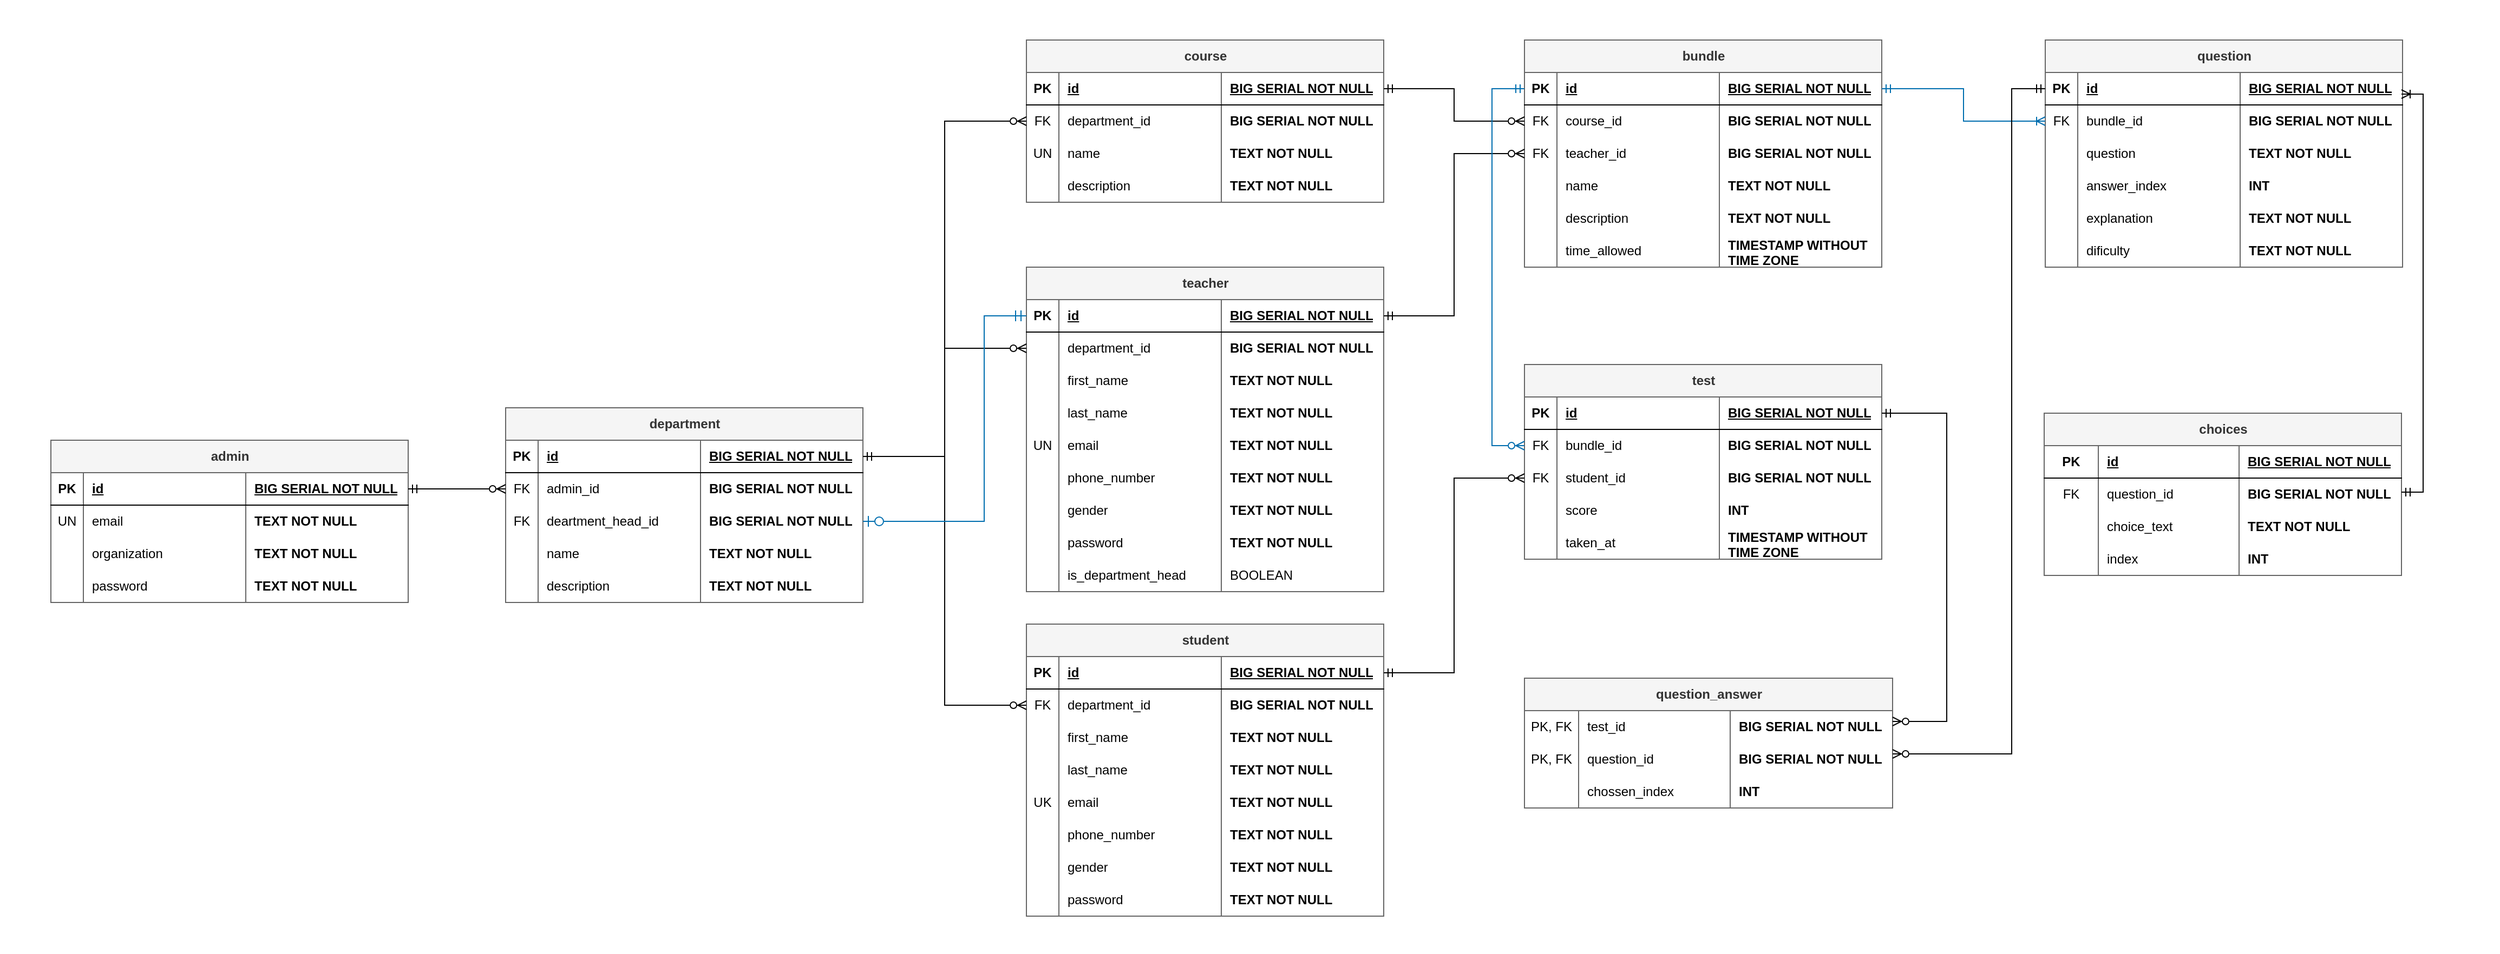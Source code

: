 <mxfile version="21.1.2" type="device">
  <diagram name="Page-1" id="erraQlXqkBYIqGGrh-lg">
    <mxGraphModel dx="2975" dy="1325" grid="0" gridSize="10" guides="1" tooltips="1" connect="1" arrows="1" fold="1" page="0" pageScale="1" pageWidth="850" pageHeight="1100" math="0" shadow="0">
      <root>
        <mxCell id="0" />
        <mxCell id="1" parent="0" />
        <mxCell id="iSprx_GVszuZ0Oc-VhTM-147" value="bundle" style="shape=table;startSize=30;container=1;collapsible=1;childLayout=tableLayout;fixedRows=1;rowLines=0;fontStyle=1;align=center;resizeLast=1;html=1;fillColor=#f5f5f5;fontColor=#333333;strokeColor=#666666;" parent="1" vertex="1">
          <mxGeometry x="-520" y="-190" width="330" height="210" as="geometry" />
        </mxCell>
        <mxCell id="iSprx_GVszuZ0Oc-VhTM-148" value="" style="shape=tableRow;horizontal=0;startSize=0;swimlaneHead=0;swimlaneBody=0;fillColor=none;collapsible=0;dropTarget=0;points=[[0,0.5],[1,0.5]];portConstraint=eastwest;top=0;left=0;right=0;bottom=1;" parent="iSprx_GVszuZ0Oc-VhTM-147" vertex="1">
          <mxGeometry y="30" width="330" height="30" as="geometry" />
        </mxCell>
        <mxCell id="iSprx_GVszuZ0Oc-VhTM-149" value="PK" style="shape=partialRectangle;connectable=0;fillColor=none;top=0;left=0;bottom=0;right=0;fontStyle=1;overflow=hidden;whiteSpace=wrap;html=1;" parent="iSprx_GVszuZ0Oc-VhTM-148" vertex="1">
          <mxGeometry width="30" height="30" as="geometry">
            <mxRectangle width="30" height="30" as="alternateBounds" />
          </mxGeometry>
        </mxCell>
        <mxCell id="iSprx_GVszuZ0Oc-VhTM-150" value="id" style="shape=partialRectangle;connectable=0;fillColor=none;top=0;left=0;bottom=0;right=0;align=left;spacingLeft=6;fontStyle=5;overflow=hidden;whiteSpace=wrap;html=1;" parent="iSprx_GVszuZ0Oc-VhTM-148" vertex="1">
          <mxGeometry x="30" width="150" height="30" as="geometry">
            <mxRectangle width="150" height="30" as="alternateBounds" />
          </mxGeometry>
        </mxCell>
        <mxCell id="iSprx_GVszuZ0Oc-VhTM-169" value="BIG SERIAL NOT NULL" style="shape=partialRectangle;connectable=0;fillColor=none;top=0;left=0;bottom=0;right=0;align=left;spacingLeft=6;fontStyle=5;overflow=hidden;whiteSpace=wrap;html=1;" parent="iSprx_GVszuZ0Oc-VhTM-148" vertex="1">
          <mxGeometry x="180" width="150" height="30" as="geometry">
            <mxRectangle width="150" height="30" as="alternateBounds" />
          </mxGeometry>
        </mxCell>
        <mxCell id="0kFPdpb1jJMILGQoGvP_-5" style="shape=tableRow;horizontal=0;startSize=0;swimlaneHead=0;swimlaneBody=0;fillColor=none;collapsible=0;dropTarget=0;points=[[0,0.5],[1,0.5]];portConstraint=eastwest;top=0;left=0;right=0;bottom=0;" parent="iSprx_GVszuZ0Oc-VhTM-147" vertex="1">
          <mxGeometry y="60" width="330" height="30" as="geometry" />
        </mxCell>
        <mxCell id="0kFPdpb1jJMILGQoGvP_-6" value="FK" style="shape=partialRectangle;connectable=0;fillColor=none;top=0;left=0;bottom=0;right=0;editable=1;overflow=hidden;whiteSpace=wrap;html=1;" parent="0kFPdpb1jJMILGQoGvP_-5" vertex="1">
          <mxGeometry width="30" height="30" as="geometry">
            <mxRectangle width="30" height="30" as="alternateBounds" />
          </mxGeometry>
        </mxCell>
        <mxCell id="0kFPdpb1jJMILGQoGvP_-7" value="course_id" style="shape=partialRectangle;connectable=0;fillColor=none;top=0;left=0;bottom=0;right=0;align=left;spacingLeft=6;overflow=hidden;whiteSpace=wrap;html=1;" parent="0kFPdpb1jJMILGQoGvP_-5" vertex="1">
          <mxGeometry x="30" width="150" height="30" as="geometry">
            <mxRectangle width="150" height="30" as="alternateBounds" />
          </mxGeometry>
        </mxCell>
        <mxCell id="0kFPdpb1jJMILGQoGvP_-8" value="&lt;b style=&quot;border-color: var(--border-color);&quot;&gt;BIG SERIAL NOT NULL&lt;/b&gt;" style="shape=partialRectangle;connectable=0;fillColor=none;top=0;left=0;bottom=0;right=0;align=left;spacingLeft=6;overflow=hidden;whiteSpace=wrap;html=1;" parent="0kFPdpb1jJMILGQoGvP_-5" vertex="1">
          <mxGeometry x="180" width="150" height="30" as="geometry">
            <mxRectangle width="150" height="30" as="alternateBounds" />
          </mxGeometry>
        </mxCell>
        <mxCell id="0kFPdpb1jJMILGQoGvP_-1" style="shape=tableRow;horizontal=0;startSize=0;swimlaneHead=0;swimlaneBody=0;fillColor=none;collapsible=0;dropTarget=0;points=[[0,0.5],[1,0.5]];portConstraint=eastwest;top=0;left=0;right=0;bottom=0;" parent="iSprx_GVszuZ0Oc-VhTM-147" vertex="1">
          <mxGeometry y="90" width="330" height="30" as="geometry" />
        </mxCell>
        <mxCell id="0kFPdpb1jJMILGQoGvP_-2" value="FK" style="shape=partialRectangle;connectable=0;fillColor=none;top=0;left=0;bottom=0;right=0;editable=1;overflow=hidden;whiteSpace=wrap;html=1;" parent="0kFPdpb1jJMILGQoGvP_-1" vertex="1">
          <mxGeometry width="30" height="30" as="geometry">
            <mxRectangle width="30" height="30" as="alternateBounds" />
          </mxGeometry>
        </mxCell>
        <mxCell id="0kFPdpb1jJMILGQoGvP_-3" value="teacher_id" style="shape=partialRectangle;connectable=0;fillColor=none;top=0;left=0;bottom=0;right=0;align=left;spacingLeft=6;overflow=hidden;whiteSpace=wrap;html=1;" parent="0kFPdpb1jJMILGQoGvP_-1" vertex="1">
          <mxGeometry x="30" width="150" height="30" as="geometry">
            <mxRectangle width="150" height="30" as="alternateBounds" />
          </mxGeometry>
        </mxCell>
        <mxCell id="0kFPdpb1jJMILGQoGvP_-4" value="&lt;b style=&quot;border-color: var(--border-color);&quot;&gt;BIG SERIAL NOT NULL&lt;/b&gt;" style="shape=partialRectangle;connectable=0;fillColor=none;top=0;left=0;bottom=0;right=0;align=left;spacingLeft=6;overflow=hidden;whiteSpace=wrap;html=1;" parent="0kFPdpb1jJMILGQoGvP_-1" vertex="1">
          <mxGeometry x="180" width="150" height="30" as="geometry">
            <mxRectangle width="150" height="30" as="alternateBounds" />
          </mxGeometry>
        </mxCell>
        <mxCell id="iSprx_GVszuZ0Oc-VhTM-151" value="" style="shape=tableRow;horizontal=0;startSize=0;swimlaneHead=0;swimlaneBody=0;fillColor=none;collapsible=0;dropTarget=0;points=[[0,0.5],[1,0.5]];portConstraint=eastwest;top=0;left=0;right=0;bottom=0;" parent="iSprx_GVszuZ0Oc-VhTM-147" vertex="1">
          <mxGeometry y="120" width="330" height="30" as="geometry" />
        </mxCell>
        <mxCell id="iSprx_GVszuZ0Oc-VhTM-152" value="" style="shape=partialRectangle;connectable=0;fillColor=none;top=0;left=0;bottom=0;right=0;editable=1;overflow=hidden;whiteSpace=wrap;html=1;" parent="iSprx_GVszuZ0Oc-VhTM-151" vertex="1">
          <mxGeometry width="30" height="30" as="geometry">
            <mxRectangle width="30" height="30" as="alternateBounds" />
          </mxGeometry>
        </mxCell>
        <mxCell id="iSprx_GVszuZ0Oc-VhTM-153" value="name" style="shape=partialRectangle;connectable=0;fillColor=none;top=0;left=0;bottom=0;right=0;align=left;spacingLeft=6;overflow=hidden;whiteSpace=wrap;html=1;" parent="iSprx_GVszuZ0Oc-VhTM-151" vertex="1">
          <mxGeometry x="30" width="150" height="30" as="geometry">
            <mxRectangle width="150" height="30" as="alternateBounds" />
          </mxGeometry>
        </mxCell>
        <mxCell id="iSprx_GVszuZ0Oc-VhTM-170" value="&lt;b&gt;TEXT NOT NULL&lt;/b&gt;" style="shape=partialRectangle;connectable=0;fillColor=none;top=0;left=0;bottom=0;right=0;align=left;spacingLeft=6;overflow=hidden;whiteSpace=wrap;html=1;" parent="iSprx_GVszuZ0Oc-VhTM-151" vertex="1">
          <mxGeometry x="180" width="150" height="30" as="geometry">
            <mxRectangle width="150" height="30" as="alternateBounds" />
          </mxGeometry>
        </mxCell>
        <mxCell id="iSprx_GVszuZ0Oc-VhTM-176" style="shape=tableRow;horizontal=0;startSize=0;swimlaneHead=0;swimlaneBody=0;fillColor=none;collapsible=0;dropTarget=0;points=[[0,0.5],[1,0.5]];portConstraint=eastwest;top=0;left=0;right=0;bottom=0;" parent="iSprx_GVszuZ0Oc-VhTM-147" vertex="1">
          <mxGeometry y="150" width="330" height="30" as="geometry" />
        </mxCell>
        <mxCell id="iSprx_GVszuZ0Oc-VhTM-177" style="shape=partialRectangle;connectable=0;fillColor=none;top=0;left=0;bottom=0;right=0;editable=1;overflow=hidden;whiteSpace=wrap;html=1;" parent="iSprx_GVszuZ0Oc-VhTM-176" vertex="1">
          <mxGeometry width="30" height="30" as="geometry">
            <mxRectangle width="30" height="30" as="alternateBounds" />
          </mxGeometry>
        </mxCell>
        <mxCell id="iSprx_GVszuZ0Oc-VhTM-178" value="description" style="shape=partialRectangle;connectable=0;fillColor=none;top=0;left=0;bottom=0;right=0;align=left;spacingLeft=6;overflow=hidden;whiteSpace=wrap;html=1;" parent="iSprx_GVszuZ0Oc-VhTM-176" vertex="1">
          <mxGeometry x="30" width="150" height="30" as="geometry">
            <mxRectangle width="150" height="30" as="alternateBounds" />
          </mxGeometry>
        </mxCell>
        <mxCell id="iSprx_GVszuZ0Oc-VhTM-179" value="&lt;b style=&quot;border-color: var(--border-color);&quot;&gt;TEXT NOT NULL&lt;/b&gt;" style="shape=partialRectangle;connectable=0;fillColor=none;top=0;left=0;bottom=0;right=0;align=left;spacingLeft=6;overflow=hidden;whiteSpace=wrap;html=1;" parent="iSprx_GVszuZ0Oc-VhTM-176" vertex="1">
          <mxGeometry x="180" width="150" height="30" as="geometry">
            <mxRectangle width="150" height="30" as="alternateBounds" />
          </mxGeometry>
        </mxCell>
        <mxCell id="iSprx_GVszuZ0Oc-VhTM-433" style="shape=tableRow;horizontal=0;startSize=0;swimlaneHead=0;swimlaneBody=0;fillColor=none;collapsible=0;dropTarget=0;points=[[0,0.5],[1,0.5]];portConstraint=eastwest;top=0;left=0;right=0;bottom=0;" parent="iSprx_GVszuZ0Oc-VhTM-147" vertex="1">
          <mxGeometry y="180" width="330" height="30" as="geometry" />
        </mxCell>
        <mxCell id="iSprx_GVszuZ0Oc-VhTM-434" style="shape=partialRectangle;connectable=0;fillColor=none;top=0;left=0;bottom=0;right=0;editable=1;overflow=hidden;whiteSpace=wrap;html=1;" parent="iSprx_GVszuZ0Oc-VhTM-433" vertex="1">
          <mxGeometry width="30" height="30" as="geometry">
            <mxRectangle width="30" height="30" as="alternateBounds" />
          </mxGeometry>
        </mxCell>
        <mxCell id="iSprx_GVszuZ0Oc-VhTM-435" value="time_allowed" style="shape=partialRectangle;connectable=0;fillColor=none;top=0;left=0;bottom=0;right=0;align=left;spacingLeft=6;overflow=hidden;whiteSpace=wrap;html=1;" parent="iSprx_GVszuZ0Oc-VhTM-433" vertex="1">
          <mxGeometry x="30" width="150" height="30" as="geometry">
            <mxRectangle width="150" height="30" as="alternateBounds" />
          </mxGeometry>
        </mxCell>
        <mxCell id="iSprx_GVszuZ0Oc-VhTM-436" value="&lt;b&gt;TIMESTAMP WITHOUT TIME ZONE&lt;/b&gt;" style="shape=partialRectangle;connectable=0;fillColor=none;top=0;left=0;bottom=0;right=0;align=left;spacingLeft=6;overflow=hidden;whiteSpace=wrap;html=1;" parent="iSprx_GVszuZ0Oc-VhTM-433" vertex="1">
          <mxGeometry x="180" width="150" height="30" as="geometry">
            <mxRectangle width="150" height="30" as="alternateBounds" />
          </mxGeometry>
        </mxCell>
        <mxCell id="iSprx_GVszuZ0Oc-VhTM-180" value="teacher" style="shape=table;startSize=30;container=1;collapsible=1;childLayout=tableLayout;fixedRows=1;rowLines=0;fontStyle=1;align=center;resizeLast=1;html=1;fillColor=#f5f5f5;fontColor=#333333;strokeColor=#666666;" parent="1" vertex="1">
          <mxGeometry x="-980" y="20" width="330" height="300" as="geometry" />
        </mxCell>
        <mxCell id="iSprx_GVszuZ0Oc-VhTM-181" value="" style="shape=tableRow;horizontal=0;startSize=0;swimlaneHead=0;swimlaneBody=0;fillColor=none;collapsible=0;dropTarget=0;points=[[0,0.5],[1,0.5]];portConstraint=eastwest;top=0;left=0;right=0;bottom=1;" parent="iSprx_GVszuZ0Oc-VhTM-180" vertex="1">
          <mxGeometry y="30" width="330" height="30" as="geometry" />
        </mxCell>
        <mxCell id="iSprx_GVszuZ0Oc-VhTM-182" value="PK" style="shape=partialRectangle;connectable=0;fillColor=none;top=0;left=0;bottom=0;right=0;fontStyle=1;overflow=hidden;whiteSpace=wrap;html=1;" parent="iSprx_GVszuZ0Oc-VhTM-181" vertex="1">
          <mxGeometry width="30" height="30" as="geometry">
            <mxRectangle width="30" height="30" as="alternateBounds" />
          </mxGeometry>
        </mxCell>
        <mxCell id="iSprx_GVszuZ0Oc-VhTM-183" value="id" style="shape=partialRectangle;connectable=0;fillColor=none;top=0;left=0;bottom=0;right=0;align=left;spacingLeft=6;fontStyle=5;overflow=hidden;whiteSpace=wrap;html=1;" parent="iSprx_GVszuZ0Oc-VhTM-181" vertex="1">
          <mxGeometry x="30" width="150" height="30" as="geometry">
            <mxRectangle width="150" height="30" as="alternateBounds" />
          </mxGeometry>
        </mxCell>
        <mxCell id="iSprx_GVszuZ0Oc-VhTM-184" value="BIG SERIAL NOT NULL" style="shape=partialRectangle;connectable=0;fillColor=none;top=0;left=0;bottom=0;right=0;align=left;spacingLeft=6;fontStyle=5;overflow=hidden;whiteSpace=wrap;html=1;" parent="iSprx_GVszuZ0Oc-VhTM-181" vertex="1">
          <mxGeometry x="180" width="150" height="30" as="geometry">
            <mxRectangle width="150" height="30" as="alternateBounds" />
          </mxGeometry>
        </mxCell>
        <mxCell id="iSprx_GVszuZ0Oc-VhTM-209" style="shape=tableRow;horizontal=0;startSize=0;swimlaneHead=0;swimlaneBody=0;fillColor=none;collapsible=0;dropTarget=0;points=[[0,0.5],[1,0.5]];portConstraint=eastwest;top=0;left=0;right=0;bottom=0;" parent="iSprx_GVszuZ0Oc-VhTM-180" vertex="1">
          <mxGeometry y="60" width="330" height="30" as="geometry" />
        </mxCell>
        <mxCell id="iSprx_GVszuZ0Oc-VhTM-210" value="&lt;span style=&quot;font-family: Helvetica; font-size: 12px; font-style: normal; font-variant-ligatures: normal; font-variant-caps: normal; font-weight: 400; letter-spacing: normal; orphans: 2; text-align: center; text-indent: 0px; text-transform: none; widows: 2; word-spacing: 0px; -webkit-text-stroke-width: 0px; text-decoration-thickness: initial; text-decoration-style: initial; text-decoration-color: initial; float: none; display: inline !important;&quot;&gt;&lt;font color=&quot;#ffffff&quot;&gt;FK&lt;/font&gt;&lt;/span&gt;" style="shape=partialRectangle;connectable=0;fillColor=none;top=0;left=0;bottom=0;right=0;editable=1;overflow=hidden;whiteSpace=wrap;html=1;" parent="iSprx_GVszuZ0Oc-VhTM-209" vertex="1">
          <mxGeometry width="30" height="30" as="geometry">
            <mxRectangle width="30" height="30" as="alternateBounds" />
          </mxGeometry>
        </mxCell>
        <mxCell id="iSprx_GVszuZ0Oc-VhTM-211" value="department_id" style="shape=partialRectangle;connectable=0;fillColor=none;top=0;left=0;bottom=0;right=0;align=left;spacingLeft=6;overflow=hidden;whiteSpace=wrap;html=1;" parent="iSprx_GVszuZ0Oc-VhTM-209" vertex="1">
          <mxGeometry x="30" width="150" height="30" as="geometry">
            <mxRectangle width="150" height="30" as="alternateBounds" />
          </mxGeometry>
        </mxCell>
        <mxCell id="iSprx_GVszuZ0Oc-VhTM-212" value="&lt;b style=&quot;border-color: var(--border-color);&quot;&gt;BIG SERIAL NOT NULL&lt;/b&gt;" style="shape=partialRectangle;connectable=0;fillColor=none;top=0;left=0;bottom=0;right=0;align=left;spacingLeft=6;overflow=hidden;whiteSpace=wrap;html=1;" parent="iSprx_GVszuZ0Oc-VhTM-209" vertex="1">
          <mxGeometry x="180" width="150" height="30" as="geometry">
            <mxRectangle width="150" height="30" as="alternateBounds" />
          </mxGeometry>
        </mxCell>
        <mxCell id="iSprx_GVszuZ0Oc-VhTM-185" value="" style="shape=tableRow;horizontal=0;startSize=0;swimlaneHead=0;swimlaneBody=0;fillColor=none;collapsible=0;dropTarget=0;points=[[0,0.5],[1,0.5]];portConstraint=eastwest;top=0;left=0;right=0;bottom=0;" parent="iSprx_GVszuZ0Oc-VhTM-180" vertex="1">
          <mxGeometry y="90" width="330" height="30" as="geometry" />
        </mxCell>
        <mxCell id="iSprx_GVszuZ0Oc-VhTM-186" value="" style="shape=partialRectangle;connectable=0;fillColor=none;top=0;left=0;bottom=0;right=0;editable=1;overflow=hidden;whiteSpace=wrap;html=1;" parent="iSprx_GVszuZ0Oc-VhTM-185" vertex="1">
          <mxGeometry width="30" height="30" as="geometry">
            <mxRectangle width="30" height="30" as="alternateBounds" />
          </mxGeometry>
        </mxCell>
        <mxCell id="iSprx_GVszuZ0Oc-VhTM-187" value="first_name" style="shape=partialRectangle;connectable=0;fillColor=none;top=0;left=0;bottom=0;right=0;align=left;spacingLeft=6;overflow=hidden;whiteSpace=wrap;html=1;" parent="iSprx_GVszuZ0Oc-VhTM-185" vertex="1">
          <mxGeometry x="30" width="150" height="30" as="geometry">
            <mxRectangle width="150" height="30" as="alternateBounds" />
          </mxGeometry>
        </mxCell>
        <mxCell id="iSprx_GVszuZ0Oc-VhTM-188" value="&lt;b&gt;TEXT NOT NULL&lt;/b&gt;" style="shape=partialRectangle;connectable=0;fillColor=none;top=0;left=0;bottom=0;right=0;align=left;spacingLeft=6;overflow=hidden;whiteSpace=wrap;html=1;" parent="iSprx_GVszuZ0Oc-VhTM-185" vertex="1">
          <mxGeometry x="180" width="150" height="30" as="geometry">
            <mxRectangle width="150" height="30" as="alternateBounds" />
          </mxGeometry>
        </mxCell>
        <mxCell id="iSprx_GVszuZ0Oc-VhTM-189" value="" style="shape=tableRow;horizontal=0;startSize=0;swimlaneHead=0;swimlaneBody=0;fillColor=none;collapsible=0;dropTarget=0;points=[[0,0.5],[1,0.5]];portConstraint=eastwest;top=0;left=0;right=0;bottom=0;" parent="iSprx_GVszuZ0Oc-VhTM-180" vertex="1">
          <mxGeometry y="120" width="330" height="30" as="geometry" />
        </mxCell>
        <mxCell id="iSprx_GVszuZ0Oc-VhTM-190" value="" style="shape=partialRectangle;connectable=0;fillColor=none;top=0;left=0;bottom=0;right=0;editable=1;overflow=hidden;whiteSpace=wrap;html=1;" parent="iSprx_GVszuZ0Oc-VhTM-189" vertex="1">
          <mxGeometry width="30" height="30" as="geometry">
            <mxRectangle width="30" height="30" as="alternateBounds" />
          </mxGeometry>
        </mxCell>
        <mxCell id="iSprx_GVszuZ0Oc-VhTM-191" value="last_name" style="shape=partialRectangle;connectable=0;fillColor=none;top=0;left=0;bottom=0;right=0;align=left;spacingLeft=6;overflow=hidden;whiteSpace=wrap;html=1;" parent="iSprx_GVszuZ0Oc-VhTM-189" vertex="1">
          <mxGeometry x="30" width="150" height="30" as="geometry">
            <mxRectangle width="150" height="30" as="alternateBounds" />
          </mxGeometry>
        </mxCell>
        <mxCell id="iSprx_GVszuZ0Oc-VhTM-192" value="&lt;b style=&quot;border-color: var(--border-color);&quot;&gt;TEXT NOT NULL&lt;/b&gt;" style="shape=partialRectangle;connectable=0;fillColor=none;top=0;left=0;bottom=0;right=0;align=left;spacingLeft=6;overflow=hidden;whiteSpace=wrap;html=1;" parent="iSprx_GVszuZ0Oc-VhTM-189" vertex="1">
          <mxGeometry x="180" width="150" height="30" as="geometry">
            <mxRectangle width="150" height="30" as="alternateBounds" />
          </mxGeometry>
        </mxCell>
        <mxCell id="iSprx_GVszuZ0Oc-VhTM-193" value="" style="shape=tableRow;horizontal=0;startSize=0;swimlaneHead=0;swimlaneBody=0;fillColor=none;collapsible=0;dropTarget=0;points=[[0,0.5],[1,0.5]];portConstraint=eastwest;top=0;left=0;right=0;bottom=0;" parent="iSprx_GVszuZ0Oc-VhTM-180" vertex="1">
          <mxGeometry y="150" width="330" height="30" as="geometry" />
        </mxCell>
        <mxCell id="iSprx_GVszuZ0Oc-VhTM-194" value="UN" style="shape=partialRectangle;connectable=0;fillColor=none;top=0;left=0;bottom=0;right=0;editable=1;overflow=hidden;whiteSpace=wrap;html=1;" parent="iSprx_GVszuZ0Oc-VhTM-193" vertex="1">
          <mxGeometry width="30" height="30" as="geometry">
            <mxRectangle width="30" height="30" as="alternateBounds" />
          </mxGeometry>
        </mxCell>
        <mxCell id="iSprx_GVszuZ0Oc-VhTM-195" value="email" style="shape=partialRectangle;connectable=0;fillColor=none;top=0;left=0;bottom=0;right=0;align=left;spacingLeft=6;overflow=hidden;whiteSpace=wrap;html=1;" parent="iSprx_GVszuZ0Oc-VhTM-193" vertex="1">
          <mxGeometry x="30" width="150" height="30" as="geometry">
            <mxRectangle width="150" height="30" as="alternateBounds" />
          </mxGeometry>
        </mxCell>
        <mxCell id="iSprx_GVszuZ0Oc-VhTM-196" value="&lt;b style=&quot;border-color: var(--border-color);&quot;&gt;TEXT NOT NULL&lt;/b&gt;" style="shape=partialRectangle;connectable=0;fillColor=none;top=0;left=0;bottom=0;right=0;align=left;spacingLeft=6;overflow=hidden;whiteSpace=wrap;html=1;" parent="iSprx_GVszuZ0Oc-VhTM-193" vertex="1">
          <mxGeometry x="180" width="150" height="30" as="geometry">
            <mxRectangle width="150" height="30" as="alternateBounds" />
          </mxGeometry>
        </mxCell>
        <mxCell id="iSprx_GVszuZ0Oc-VhTM-197" style="shape=tableRow;horizontal=0;startSize=0;swimlaneHead=0;swimlaneBody=0;fillColor=none;collapsible=0;dropTarget=0;points=[[0,0.5],[1,0.5]];portConstraint=eastwest;top=0;left=0;right=0;bottom=0;" parent="iSprx_GVszuZ0Oc-VhTM-180" vertex="1">
          <mxGeometry y="180" width="330" height="30" as="geometry" />
        </mxCell>
        <mxCell id="iSprx_GVszuZ0Oc-VhTM-198" style="shape=partialRectangle;connectable=0;fillColor=none;top=0;left=0;bottom=0;right=0;editable=1;overflow=hidden;whiteSpace=wrap;html=1;" parent="iSprx_GVszuZ0Oc-VhTM-197" vertex="1">
          <mxGeometry width="30" height="30" as="geometry">
            <mxRectangle width="30" height="30" as="alternateBounds" />
          </mxGeometry>
        </mxCell>
        <mxCell id="iSprx_GVszuZ0Oc-VhTM-199" value="phone_number" style="shape=partialRectangle;connectable=0;fillColor=none;top=0;left=0;bottom=0;right=0;align=left;spacingLeft=6;overflow=hidden;whiteSpace=wrap;html=1;" parent="iSprx_GVszuZ0Oc-VhTM-197" vertex="1">
          <mxGeometry x="30" width="150" height="30" as="geometry">
            <mxRectangle width="150" height="30" as="alternateBounds" />
          </mxGeometry>
        </mxCell>
        <mxCell id="iSprx_GVszuZ0Oc-VhTM-200" value="&lt;b style=&quot;border-color: var(--border-color);&quot;&gt;TEXT NOT NULL&lt;/b&gt;" style="shape=partialRectangle;connectable=0;fillColor=none;top=0;left=0;bottom=0;right=0;align=left;spacingLeft=6;overflow=hidden;whiteSpace=wrap;html=1;" parent="iSprx_GVszuZ0Oc-VhTM-197" vertex="1">
          <mxGeometry x="180" width="150" height="30" as="geometry">
            <mxRectangle width="150" height="30" as="alternateBounds" />
          </mxGeometry>
        </mxCell>
        <mxCell id="iSprx_GVszuZ0Oc-VhTM-201" style="shape=tableRow;horizontal=0;startSize=0;swimlaneHead=0;swimlaneBody=0;fillColor=none;collapsible=0;dropTarget=0;points=[[0,0.5],[1,0.5]];portConstraint=eastwest;top=0;left=0;right=0;bottom=0;" parent="iSprx_GVszuZ0Oc-VhTM-180" vertex="1">
          <mxGeometry y="210" width="330" height="30" as="geometry" />
        </mxCell>
        <mxCell id="iSprx_GVszuZ0Oc-VhTM-202" style="shape=partialRectangle;connectable=0;fillColor=none;top=0;left=0;bottom=0;right=0;editable=1;overflow=hidden;whiteSpace=wrap;html=1;" parent="iSprx_GVszuZ0Oc-VhTM-201" vertex="1">
          <mxGeometry width="30" height="30" as="geometry">
            <mxRectangle width="30" height="30" as="alternateBounds" />
          </mxGeometry>
        </mxCell>
        <mxCell id="iSprx_GVszuZ0Oc-VhTM-203" value="gender" style="shape=partialRectangle;connectable=0;fillColor=none;top=0;left=0;bottom=0;right=0;align=left;spacingLeft=6;overflow=hidden;whiteSpace=wrap;html=1;" parent="iSprx_GVszuZ0Oc-VhTM-201" vertex="1">
          <mxGeometry x="30" width="150" height="30" as="geometry">
            <mxRectangle width="150" height="30" as="alternateBounds" />
          </mxGeometry>
        </mxCell>
        <mxCell id="iSprx_GVszuZ0Oc-VhTM-204" value="&lt;b style=&quot;border-color: var(--border-color);&quot;&gt;TEXT NOT NULL&lt;/b&gt;" style="shape=partialRectangle;connectable=0;fillColor=none;top=0;left=0;bottom=0;right=0;align=left;spacingLeft=6;overflow=hidden;whiteSpace=wrap;html=1;" parent="iSprx_GVszuZ0Oc-VhTM-201" vertex="1">
          <mxGeometry x="180" width="150" height="30" as="geometry">
            <mxRectangle width="150" height="30" as="alternateBounds" />
          </mxGeometry>
        </mxCell>
        <mxCell id="iSprx_GVszuZ0Oc-VhTM-205" style="shape=tableRow;horizontal=0;startSize=0;swimlaneHead=0;swimlaneBody=0;fillColor=none;collapsible=0;dropTarget=0;points=[[0,0.5],[1,0.5]];portConstraint=eastwest;top=0;left=0;right=0;bottom=0;" parent="iSprx_GVszuZ0Oc-VhTM-180" vertex="1">
          <mxGeometry y="240" width="330" height="30" as="geometry" />
        </mxCell>
        <mxCell id="iSprx_GVszuZ0Oc-VhTM-206" style="shape=partialRectangle;connectable=0;fillColor=none;top=0;left=0;bottom=0;right=0;editable=1;overflow=hidden;whiteSpace=wrap;html=1;" parent="iSprx_GVszuZ0Oc-VhTM-205" vertex="1">
          <mxGeometry width="30" height="30" as="geometry">
            <mxRectangle width="30" height="30" as="alternateBounds" />
          </mxGeometry>
        </mxCell>
        <mxCell id="iSprx_GVszuZ0Oc-VhTM-207" value="password" style="shape=partialRectangle;connectable=0;fillColor=none;top=0;left=0;bottom=0;right=0;align=left;spacingLeft=6;overflow=hidden;whiteSpace=wrap;html=1;" parent="iSprx_GVszuZ0Oc-VhTM-205" vertex="1">
          <mxGeometry x="30" width="150" height="30" as="geometry">
            <mxRectangle width="150" height="30" as="alternateBounds" />
          </mxGeometry>
        </mxCell>
        <mxCell id="iSprx_GVszuZ0Oc-VhTM-208" value="&lt;b style=&quot;border-color: var(--border-color);&quot;&gt;TEXT NOT NULL&lt;/b&gt;" style="shape=partialRectangle;connectable=0;fillColor=none;top=0;left=0;bottom=0;right=0;align=left;spacingLeft=6;overflow=hidden;whiteSpace=wrap;html=1;" parent="iSprx_GVszuZ0Oc-VhTM-205" vertex="1">
          <mxGeometry x="180" width="150" height="30" as="geometry">
            <mxRectangle width="150" height="30" as="alternateBounds" />
          </mxGeometry>
        </mxCell>
        <mxCell id="NIic9-79MhMJESqm72t1-11" style="shape=tableRow;horizontal=0;startSize=0;swimlaneHead=0;swimlaneBody=0;fillColor=none;collapsible=0;dropTarget=0;points=[[0,0.5],[1,0.5]];portConstraint=eastwest;top=0;left=0;right=0;bottom=0;" parent="iSprx_GVszuZ0Oc-VhTM-180" vertex="1">
          <mxGeometry y="270" width="330" height="30" as="geometry" />
        </mxCell>
        <mxCell id="NIic9-79MhMJESqm72t1-12" style="shape=partialRectangle;connectable=0;fillColor=none;top=0;left=0;bottom=0;right=0;editable=1;overflow=hidden;whiteSpace=wrap;html=1;" parent="NIic9-79MhMJESqm72t1-11" vertex="1">
          <mxGeometry width="30" height="30" as="geometry">
            <mxRectangle width="30" height="30" as="alternateBounds" />
          </mxGeometry>
        </mxCell>
        <mxCell id="NIic9-79MhMJESqm72t1-13" value="is_department_head" style="shape=partialRectangle;connectable=0;fillColor=none;top=0;left=0;bottom=0;right=0;align=left;spacingLeft=6;overflow=hidden;whiteSpace=wrap;html=1;" parent="NIic9-79MhMJESqm72t1-11" vertex="1">
          <mxGeometry x="30" width="150" height="30" as="geometry">
            <mxRectangle width="150" height="30" as="alternateBounds" />
          </mxGeometry>
        </mxCell>
        <mxCell id="NIic9-79MhMJESqm72t1-14" value="BOOLEAN" style="shape=partialRectangle;connectable=0;fillColor=none;top=0;left=0;bottom=0;right=0;align=left;spacingLeft=6;overflow=hidden;whiteSpace=wrap;html=1;" parent="NIic9-79MhMJESqm72t1-11" vertex="1">
          <mxGeometry x="180" width="150" height="30" as="geometry">
            <mxRectangle width="150" height="30" as="alternateBounds" />
          </mxGeometry>
        </mxCell>
        <mxCell id="iSprx_GVszuZ0Oc-VhTM-213" value="department" style="shape=table;startSize=30;container=1;collapsible=1;childLayout=tableLayout;fixedRows=1;rowLines=0;fontStyle=1;align=center;resizeLast=1;html=1;fillColor=#f5f5f5;fontColor=#333333;strokeColor=#666666;" parent="1" vertex="1">
          <mxGeometry x="-1461" y="150" width="330" height="180" as="geometry" />
        </mxCell>
        <mxCell id="iSprx_GVszuZ0Oc-VhTM-214" value="" style="shape=tableRow;horizontal=0;startSize=0;swimlaneHead=0;swimlaneBody=0;fillColor=none;collapsible=0;dropTarget=0;points=[[0,0.5],[1,0.5]];portConstraint=eastwest;top=0;left=0;right=0;bottom=1;" parent="iSprx_GVszuZ0Oc-VhTM-213" vertex="1">
          <mxGeometry y="30" width="330" height="30" as="geometry" />
        </mxCell>
        <mxCell id="iSprx_GVszuZ0Oc-VhTM-215" value="PK" style="shape=partialRectangle;connectable=0;fillColor=none;top=0;left=0;bottom=0;right=0;fontStyle=1;overflow=hidden;whiteSpace=wrap;html=1;" parent="iSprx_GVszuZ0Oc-VhTM-214" vertex="1">
          <mxGeometry width="30" height="30" as="geometry">
            <mxRectangle width="30" height="30" as="alternateBounds" />
          </mxGeometry>
        </mxCell>
        <mxCell id="iSprx_GVszuZ0Oc-VhTM-216" value="id" style="shape=partialRectangle;connectable=0;fillColor=none;top=0;left=0;bottom=0;right=0;align=left;spacingLeft=6;fontStyle=5;overflow=hidden;whiteSpace=wrap;html=1;" parent="iSprx_GVszuZ0Oc-VhTM-214" vertex="1">
          <mxGeometry x="30" width="150" height="30" as="geometry">
            <mxRectangle width="150" height="30" as="alternateBounds" />
          </mxGeometry>
        </mxCell>
        <mxCell id="iSprx_GVszuZ0Oc-VhTM-217" value="BIG SERIAL NOT NULL" style="shape=partialRectangle;connectable=0;fillColor=none;top=0;left=0;bottom=0;right=0;align=left;spacingLeft=6;fontStyle=5;overflow=hidden;whiteSpace=wrap;html=1;" parent="iSprx_GVszuZ0Oc-VhTM-214" vertex="1">
          <mxGeometry x="180" width="150" height="30" as="geometry">
            <mxRectangle width="150" height="30" as="alternateBounds" />
          </mxGeometry>
        </mxCell>
        <mxCell id="iSprx_GVszuZ0Oc-VhTM-415" style="shape=tableRow;horizontal=0;startSize=0;swimlaneHead=0;swimlaneBody=0;fillColor=none;collapsible=0;dropTarget=0;points=[[0,0.5],[1,0.5]];portConstraint=eastwest;top=0;left=0;right=0;bottom=0;" parent="iSprx_GVszuZ0Oc-VhTM-213" vertex="1">
          <mxGeometry y="60" width="330" height="30" as="geometry" />
        </mxCell>
        <mxCell id="iSprx_GVszuZ0Oc-VhTM-416" value="FK" style="shape=partialRectangle;connectable=0;fillColor=none;top=0;left=0;bottom=0;right=0;editable=1;overflow=hidden;whiteSpace=wrap;html=1;" parent="iSprx_GVszuZ0Oc-VhTM-415" vertex="1">
          <mxGeometry width="30" height="30" as="geometry">
            <mxRectangle width="30" height="30" as="alternateBounds" />
          </mxGeometry>
        </mxCell>
        <mxCell id="iSprx_GVszuZ0Oc-VhTM-417" value="admin_id" style="shape=partialRectangle;connectable=0;fillColor=none;top=0;left=0;bottom=0;right=0;align=left;spacingLeft=6;overflow=hidden;whiteSpace=wrap;html=1;" parent="iSprx_GVszuZ0Oc-VhTM-415" vertex="1">
          <mxGeometry x="30" width="150" height="30" as="geometry">
            <mxRectangle width="150" height="30" as="alternateBounds" />
          </mxGeometry>
        </mxCell>
        <mxCell id="iSprx_GVszuZ0Oc-VhTM-418" value="&lt;b&gt;BIG SERIAL NOT NULL&lt;/b&gt;" style="shape=partialRectangle;connectable=0;fillColor=none;top=0;left=0;bottom=0;right=0;align=left;spacingLeft=6;overflow=hidden;whiteSpace=wrap;html=1;" parent="iSprx_GVszuZ0Oc-VhTM-415" vertex="1">
          <mxGeometry x="180" width="150" height="30" as="geometry">
            <mxRectangle width="150" height="30" as="alternateBounds" />
          </mxGeometry>
        </mxCell>
        <mxCell id="NIic9-79MhMJESqm72t1-7" style="shape=tableRow;horizontal=0;startSize=0;swimlaneHead=0;swimlaneBody=0;fillColor=none;collapsible=0;dropTarget=0;points=[[0,0.5],[1,0.5]];portConstraint=eastwest;top=0;left=0;right=0;bottom=0;" parent="iSprx_GVszuZ0Oc-VhTM-213" vertex="1">
          <mxGeometry y="90" width="330" height="30" as="geometry" />
        </mxCell>
        <mxCell id="NIic9-79MhMJESqm72t1-8" value="FK" style="shape=partialRectangle;connectable=0;fillColor=none;top=0;left=0;bottom=0;right=0;editable=1;overflow=hidden;whiteSpace=wrap;html=1;" parent="NIic9-79MhMJESqm72t1-7" vertex="1">
          <mxGeometry width="30" height="30" as="geometry">
            <mxRectangle width="30" height="30" as="alternateBounds" />
          </mxGeometry>
        </mxCell>
        <mxCell id="NIic9-79MhMJESqm72t1-9" value="deartment_head_id" style="shape=partialRectangle;connectable=0;fillColor=none;top=0;left=0;bottom=0;right=0;align=left;spacingLeft=6;overflow=hidden;whiteSpace=wrap;html=1;" parent="NIic9-79MhMJESqm72t1-7" vertex="1">
          <mxGeometry x="30" width="150" height="30" as="geometry">
            <mxRectangle width="150" height="30" as="alternateBounds" />
          </mxGeometry>
        </mxCell>
        <mxCell id="NIic9-79MhMJESqm72t1-10" value="&lt;b&gt;BIG SERIAL NOT NULL&lt;/b&gt;" style="shape=partialRectangle;connectable=0;fillColor=none;top=0;left=0;bottom=0;right=0;align=left;spacingLeft=6;overflow=hidden;whiteSpace=wrap;html=1;" parent="NIic9-79MhMJESqm72t1-7" vertex="1">
          <mxGeometry x="180" width="150" height="30" as="geometry">
            <mxRectangle width="150" height="30" as="alternateBounds" />
          </mxGeometry>
        </mxCell>
        <mxCell id="iSprx_GVszuZ0Oc-VhTM-218" value="" style="shape=tableRow;horizontal=0;startSize=0;swimlaneHead=0;swimlaneBody=0;fillColor=none;collapsible=0;dropTarget=0;points=[[0,0.5],[1,0.5]];portConstraint=eastwest;top=0;left=0;right=0;bottom=0;" parent="iSprx_GVszuZ0Oc-VhTM-213" vertex="1">
          <mxGeometry y="120" width="330" height="30" as="geometry" />
        </mxCell>
        <mxCell id="iSprx_GVszuZ0Oc-VhTM-219" value="" style="shape=partialRectangle;connectable=0;fillColor=none;top=0;left=0;bottom=0;right=0;editable=1;overflow=hidden;whiteSpace=wrap;html=1;" parent="iSprx_GVszuZ0Oc-VhTM-218" vertex="1">
          <mxGeometry width="30" height="30" as="geometry">
            <mxRectangle width="30" height="30" as="alternateBounds" />
          </mxGeometry>
        </mxCell>
        <mxCell id="iSprx_GVszuZ0Oc-VhTM-220" value="name" style="shape=partialRectangle;connectable=0;fillColor=none;top=0;left=0;bottom=0;right=0;align=left;spacingLeft=6;overflow=hidden;whiteSpace=wrap;html=1;" parent="iSprx_GVszuZ0Oc-VhTM-218" vertex="1">
          <mxGeometry x="30" width="150" height="30" as="geometry">
            <mxRectangle width="150" height="30" as="alternateBounds" />
          </mxGeometry>
        </mxCell>
        <mxCell id="iSprx_GVszuZ0Oc-VhTM-221" value="&lt;b&gt;TEXT NOT NULL&lt;/b&gt;" style="shape=partialRectangle;connectable=0;fillColor=none;top=0;left=0;bottom=0;right=0;align=left;spacingLeft=6;overflow=hidden;whiteSpace=wrap;html=1;" parent="iSprx_GVszuZ0Oc-VhTM-218" vertex="1">
          <mxGeometry x="180" width="150" height="30" as="geometry">
            <mxRectangle width="150" height="30" as="alternateBounds" />
          </mxGeometry>
        </mxCell>
        <mxCell id="iSprx_GVszuZ0Oc-VhTM-287" value="" style="shape=tableRow;horizontal=0;startSize=0;swimlaneHead=0;swimlaneBody=0;fillColor=none;collapsible=0;dropTarget=0;points=[[0,0.5],[1,0.5]];portConstraint=eastwest;top=0;left=0;right=0;bottom=0;" parent="iSprx_GVszuZ0Oc-VhTM-213" vertex="1">
          <mxGeometry y="150" width="330" height="30" as="geometry" />
        </mxCell>
        <mxCell id="iSprx_GVszuZ0Oc-VhTM-288" value="" style="shape=partialRectangle;connectable=0;fillColor=none;top=0;left=0;bottom=0;right=0;editable=1;overflow=hidden;whiteSpace=wrap;html=1;" parent="iSprx_GVszuZ0Oc-VhTM-287" vertex="1">
          <mxGeometry width="30" height="30" as="geometry">
            <mxRectangle width="30" height="30" as="alternateBounds" />
          </mxGeometry>
        </mxCell>
        <mxCell id="iSprx_GVszuZ0Oc-VhTM-289" value="description" style="shape=partialRectangle;connectable=0;fillColor=none;top=0;left=0;bottom=0;right=0;align=left;spacingLeft=6;overflow=hidden;whiteSpace=wrap;html=1;" parent="iSprx_GVszuZ0Oc-VhTM-287" vertex="1">
          <mxGeometry x="30" width="150" height="30" as="geometry">
            <mxRectangle width="150" height="30" as="alternateBounds" />
          </mxGeometry>
        </mxCell>
        <mxCell id="iSprx_GVszuZ0Oc-VhTM-290" value="&lt;b&gt;TEXT NOT NULL&lt;/b&gt;" style="shape=partialRectangle;connectable=0;fillColor=none;top=0;left=0;bottom=0;right=0;align=left;spacingLeft=6;overflow=hidden;whiteSpace=wrap;html=1;" parent="iSprx_GVszuZ0Oc-VhTM-287" vertex="1">
          <mxGeometry x="180" width="150" height="30" as="geometry">
            <mxRectangle width="150" height="30" as="alternateBounds" />
          </mxGeometry>
        </mxCell>
        <mxCell id="iSprx_GVszuZ0Oc-VhTM-258" value="course" style="shape=table;startSize=30;container=1;collapsible=1;childLayout=tableLayout;fixedRows=1;rowLines=0;fontStyle=1;align=center;resizeLast=1;html=1;fillColor=#f5f5f5;fontColor=#333333;strokeColor=#666666;" parent="1" vertex="1">
          <mxGeometry x="-980" y="-190" width="330" height="150" as="geometry" />
        </mxCell>
        <mxCell id="iSprx_GVszuZ0Oc-VhTM-259" value="" style="shape=tableRow;horizontal=0;startSize=0;swimlaneHead=0;swimlaneBody=0;fillColor=none;collapsible=0;dropTarget=0;points=[[0,0.5],[1,0.5]];portConstraint=eastwest;top=0;left=0;right=0;bottom=1;" parent="iSprx_GVszuZ0Oc-VhTM-258" vertex="1">
          <mxGeometry y="30" width="330" height="30" as="geometry" />
        </mxCell>
        <mxCell id="iSprx_GVszuZ0Oc-VhTM-260" value="PK" style="shape=partialRectangle;connectable=0;fillColor=none;top=0;left=0;bottom=0;right=0;fontStyle=1;overflow=hidden;whiteSpace=wrap;html=1;" parent="iSprx_GVszuZ0Oc-VhTM-259" vertex="1">
          <mxGeometry width="30" height="30" as="geometry">
            <mxRectangle width="30" height="30" as="alternateBounds" />
          </mxGeometry>
        </mxCell>
        <mxCell id="iSprx_GVszuZ0Oc-VhTM-261" value="id" style="shape=partialRectangle;connectable=0;fillColor=none;top=0;left=0;bottom=0;right=0;align=left;spacingLeft=6;fontStyle=5;overflow=hidden;whiteSpace=wrap;html=1;" parent="iSprx_GVszuZ0Oc-VhTM-259" vertex="1">
          <mxGeometry x="30" width="150" height="30" as="geometry">
            <mxRectangle width="150" height="30" as="alternateBounds" />
          </mxGeometry>
        </mxCell>
        <mxCell id="iSprx_GVszuZ0Oc-VhTM-262" value="BIG SERIAL NOT NULL" style="shape=partialRectangle;connectable=0;fillColor=none;top=0;left=0;bottom=0;right=0;align=left;spacingLeft=6;fontStyle=5;overflow=hidden;whiteSpace=wrap;html=1;" parent="iSprx_GVszuZ0Oc-VhTM-259" vertex="1">
          <mxGeometry x="180" width="150" height="30" as="geometry">
            <mxRectangle width="150" height="30" as="alternateBounds" />
          </mxGeometry>
        </mxCell>
        <mxCell id="iSprx_GVszuZ0Oc-VhTM-420" style="shape=tableRow;horizontal=0;startSize=0;swimlaneHead=0;swimlaneBody=0;fillColor=none;collapsible=0;dropTarget=0;points=[[0,0.5],[1,0.5]];portConstraint=eastwest;top=0;left=0;right=0;bottom=0;" parent="iSprx_GVszuZ0Oc-VhTM-258" vertex="1">
          <mxGeometry y="60" width="330" height="30" as="geometry" />
        </mxCell>
        <mxCell id="iSprx_GVszuZ0Oc-VhTM-421" value="FK" style="shape=partialRectangle;connectable=0;fillColor=none;top=0;left=0;bottom=0;right=0;editable=1;overflow=hidden;whiteSpace=wrap;html=1;" parent="iSprx_GVszuZ0Oc-VhTM-420" vertex="1">
          <mxGeometry width="30" height="30" as="geometry">
            <mxRectangle width="30" height="30" as="alternateBounds" />
          </mxGeometry>
        </mxCell>
        <mxCell id="iSprx_GVszuZ0Oc-VhTM-422" value="department_id" style="shape=partialRectangle;connectable=0;fillColor=none;top=0;left=0;bottom=0;right=0;align=left;spacingLeft=6;overflow=hidden;whiteSpace=wrap;html=1;" parent="iSprx_GVszuZ0Oc-VhTM-420" vertex="1">
          <mxGeometry x="30" width="150" height="30" as="geometry">
            <mxRectangle width="150" height="30" as="alternateBounds" />
          </mxGeometry>
        </mxCell>
        <mxCell id="iSprx_GVszuZ0Oc-VhTM-423" value="&lt;b style=&quot;border-color: var(--border-color);&quot;&gt;BIG SERIAL NOT NULL&lt;/b&gt;" style="shape=partialRectangle;connectable=0;fillColor=none;top=0;left=0;bottom=0;right=0;align=left;spacingLeft=6;overflow=hidden;whiteSpace=wrap;html=1;" parent="iSprx_GVszuZ0Oc-VhTM-420" vertex="1">
          <mxGeometry x="180" width="150" height="30" as="geometry">
            <mxRectangle width="150" height="30" as="alternateBounds" />
          </mxGeometry>
        </mxCell>
        <mxCell id="iSprx_GVszuZ0Oc-VhTM-263" value="" style="shape=tableRow;horizontal=0;startSize=0;swimlaneHead=0;swimlaneBody=0;fillColor=none;collapsible=0;dropTarget=0;points=[[0,0.5],[1,0.5]];portConstraint=eastwest;top=0;left=0;right=0;bottom=0;" parent="iSprx_GVszuZ0Oc-VhTM-258" vertex="1">
          <mxGeometry y="90" width="330" height="30" as="geometry" />
        </mxCell>
        <mxCell id="iSprx_GVszuZ0Oc-VhTM-264" value="UN" style="shape=partialRectangle;connectable=0;fillColor=none;top=0;left=0;bottom=0;right=0;editable=1;overflow=hidden;whiteSpace=wrap;html=1;" parent="iSprx_GVszuZ0Oc-VhTM-263" vertex="1">
          <mxGeometry width="30" height="30" as="geometry">
            <mxRectangle width="30" height="30" as="alternateBounds" />
          </mxGeometry>
        </mxCell>
        <mxCell id="iSprx_GVszuZ0Oc-VhTM-265" value="name" style="shape=partialRectangle;connectable=0;fillColor=none;top=0;left=0;bottom=0;right=0;align=left;spacingLeft=6;overflow=hidden;whiteSpace=wrap;html=1;" parent="iSprx_GVszuZ0Oc-VhTM-263" vertex="1">
          <mxGeometry x="30" width="150" height="30" as="geometry">
            <mxRectangle width="150" height="30" as="alternateBounds" />
          </mxGeometry>
        </mxCell>
        <mxCell id="iSprx_GVszuZ0Oc-VhTM-266" value="&lt;b&gt;TEXT NOT NULL&lt;/b&gt;" style="shape=partialRectangle;connectable=0;fillColor=none;top=0;left=0;bottom=0;right=0;align=left;spacingLeft=6;overflow=hidden;whiteSpace=wrap;html=1;" parent="iSprx_GVszuZ0Oc-VhTM-263" vertex="1">
          <mxGeometry x="180" width="150" height="30" as="geometry">
            <mxRectangle width="150" height="30" as="alternateBounds" />
          </mxGeometry>
        </mxCell>
        <mxCell id="iSprx_GVszuZ0Oc-VhTM-267" style="shape=tableRow;horizontal=0;startSize=0;swimlaneHead=0;swimlaneBody=0;fillColor=none;collapsible=0;dropTarget=0;points=[[0,0.5],[1,0.5]];portConstraint=eastwest;top=0;left=0;right=0;bottom=0;" parent="iSprx_GVszuZ0Oc-VhTM-258" vertex="1">
          <mxGeometry y="120" width="330" height="30" as="geometry" />
        </mxCell>
        <mxCell id="iSprx_GVszuZ0Oc-VhTM-268" style="shape=partialRectangle;connectable=0;fillColor=none;top=0;left=0;bottom=0;right=0;editable=1;overflow=hidden;whiteSpace=wrap;html=1;" parent="iSprx_GVszuZ0Oc-VhTM-267" vertex="1">
          <mxGeometry width="30" height="30" as="geometry">
            <mxRectangle width="30" height="30" as="alternateBounds" />
          </mxGeometry>
        </mxCell>
        <mxCell id="iSprx_GVszuZ0Oc-VhTM-269" value="description" style="shape=partialRectangle;connectable=0;fillColor=none;top=0;left=0;bottom=0;right=0;align=left;spacingLeft=6;overflow=hidden;whiteSpace=wrap;html=1;" parent="iSprx_GVszuZ0Oc-VhTM-267" vertex="1">
          <mxGeometry x="30" width="150" height="30" as="geometry">
            <mxRectangle width="150" height="30" as="alternateBounds" />
          </mxGeometry>
        </mxCell>
        <mxCell id="iSprx_GVszuZ0Oc-VhTM-270" value="&lt;b style=&quot;border-color: var(--border-color);&quot;&gt;TEXT NOT NULL&lt;/b&gt;" style="shape=partialRectangle;connectable=0;fillColor=none;top=0;left=0;bottom=0;right=0;align=left;spacingLeft=6;overflow=hidden;whiteSpace=wrap;html=1;" parent="iSprx_GVszuZ0Oc-VhTM-267" vertex="1">
          <mxGeometry x="180" width="150" height="30" as="geometry">
            <mxRectangle width="150" height="30" as="alternateBounds" />
          </mxGeometry>
        </mxCell>
        <mxCell id="iSprx_GVszuZ0Oc-VhTM-304" value="student" style="shape=table;startSize=30;container=1;collapsible=1;childLayout=tableLayout;fixedRows=1;rowLines=0;fontStyle=1;align=center;resizeLast=1;html=1;fillColor=#f5f5f5;fontColor=#333333;strokeColor=#666666;" parent="1" vertex="1">
          <mxGeometry x="-980" y="350" width="330" height="270" as="geometry" />
        </mxCell>
        <mxCell id="iSprx_GVszuZ0Oc-VhTM-305" value="" style="shape=tableRow;horizontal=0;startSize=0;swimlaneHead=0;swimlaneBody=0;fillColor=none;collapsible=0;dropTarget=0;points=[[0,0.5],[1,0.5]];portConstraint=eastwest;top=0;left=0;right=0;bottom=1;" parent="iSprx_GVszuZ0Oc-VhTM-304" vertex="1">
          <mxGeometry y="30" width="330" height="30" as="geometry" />
        </mxCell>
        <mxCell id="iSprx_GVszuZ0Oc-VhTM-306" value="PK" style="shape=partialRectangle;connectable=0;fillColor=none;top=0;left=0;bottom=0;right=0;fontStyle=1;overflow=hidden;whiteSpace=wrap;html=1;" parent="iSprx_GVszuZ0Oc-VhTM-305" vertex="1">
          <mxGeometry width="30" height="30" as="geometry">
            <mxRectangle width="30" height="30" as="alternateBounds" />
          </mxGeometry>
        </mxCell>
        <mxCell id="iSprx_GVszuZ0Oc-VhTM-307" value="id" style="shape=partialRectangle;connectable=0;fillColor=none;top=0;left=0;bottom=0;right=0;align=left;spacingLeft=6;fontStyle=5;overflow=hidden;whiteSpace=wrap;html=1;" parent="iSprx_GVszuZ0Oc-VhTM-305" vertex="1">
          <mxGeometry x="30" width="150" height="30" as="geometry">
            <mxRectangle width="150" height="30" as="alternateBounds" />
          </mxGeometry>
        </mxCell>
        <mxCell id="iSprx_GVszuZ0Oc-VhTM-308" value="BIG SERIAL NOT NULL" style="shape=partialRectangle;connectable=0;fillColor=none;top=0;left=0;bottom=0;right=0;align=left;spacingLeft=6;fontStyle=5;overflow=hidden;whiteSpace=wrap;html=1;" parent="iSprx_GVszuZ0Oc-VhTM-305" vertex="1">
          <mxGeometry x="180" width="150" height="30" as="geometry">
            <mxRectangle width="150" height="30" as="alternateBounds" />
          </mxGeometry>
        </mxCell>
        <mxCell id="iSprx_GVszuZ0Oc-VhTM-333" style="shape=tableRow;horizontal=0;startSize=0;swimlaneHead=0;swimlaneBody=0;fillColor=none;collapsible=0;dropTarget=0;points=[[0,0.5],[1,0.5]];portConstraint=eastwest;top=0;left=0;right=0;bottom=0;" parent="iSprx_GVszuZ0Oc-VhTM-304" vertex="1">
          <mxGeometry y="60" width="330" height="30" as="geometry" />
        </mxCell>
        <mxCell id="iSprx_GVszuZ0Oc-VhTM-334" value="FK" style="shape=partialRectangle;connectable=0;fillColor=none;top=0;left=0;bottom=0;right=0;editable=1;overflow=hidden;whiteSpace=wrap;html=1;" parent="iSprx_GVszuZ0Oc-VhTM-333" vertex="1">
          <mxGeometry width="30" height="30" as="geometry">
            <mxRectangle width="30" height="30" as="alternateBounds" />
          </mxGeometry>
        </mxCell>
        <mxCell id="iSprx_GVszuZ0Oc-VhTM-335" value="department_id" style="shape=partialRectangle;connectable=0;fillColor=none;top=0;left=0;bottom=0;right=0;align=left;spacingLeft=6;overflow=hidden;whiteSpace=wrap;html=1;" parent="iSprx_GVszuZ0Oc-VhTM-333" vertex="1">
          <mxGeometry x="30" width="150" height="30" as="geometry">
            <mxRectangle width="150" height="30" as="alternateBounds" />
          </mxGeometry>
        </mxCell>
        <mxCell id="iSprx_GVszuZ0Oc-VhTM-336" value="&lt;b style=&quot;border-color: var(--border-color);&quot;&gt;BIG SERIAL NOT NULL&lt;/b&gt;" style="shape=partialRectangle;connectable=0;fillColor=none;top=0;left=0;bottom=0;right=0;align=left;spacingLeft=6;overflow=hidden;whiteSpace=wrap;html=1;" parent="iSprx_GVszuZ0Oc-VhTM-333" vertex="1">
          <mxGeometry x="180" width="150" height="30" as="geometry">
            <mxRectangle width="150" height="30" as="alternateBounds" />
          </mxGeometry>
        </mxCell>
        <mxCell id="iSprx_GVszuZ0Oc-VhTM-309" value="" style="shape=tableRow;horizontal=0;startSize=0;swimlaneHead=0;swimlaneBody=0;fillColor=none;collapsible=0;dropTarget=0;points=[[0,0.5],[1,0.5]];portConstraint=eastwest;top=0;left=0;right=0;bottom=0;" parent="iSprx_GVszuZ0Oc-VhTM-304" vertex="1">
          <mxGeometry y="90" width="330" height="30" as="geometry" />
        </mxCell>
        <mxCell id="iSprx_GVszuZ0Oc-VhTM-310" value="" style="shape=partialRectangle;connectable=0;fillColor=none;top=0;left=0;bottom=0;right=0;editable=1;overflow=hidden;whiteSpace=wrap;html=1;" parent="iSprx_GVszuZ0Oc-VhTM-309" vertex="1">
          <mxGeometry width="30" height="30" as="geometry">
            <mxRectangle width="30" height="30" as="alternateBounds" />
          </mxGeometry>
        </mxCell>
        <mxCell id="iSprx_GVszuZ0Oc-VhTM-311" value="first_name" style="shape=partialRectangle;connectable=0;fillColor=none;top=0;left=0;bottom=0;right=0;align=left;spacingLeft=6;overflow=hidden;whiteSpace=wrap;html=1;" parent="iSprx_GVszuZ0Oc-VhTM-309" vertex="1">
          <mxGeometry x="30" width="150" height="30" as="geometry">
            <mxRectangle width="150" height="30" as="alternateBounds" />
          </mxGeometry>
        </mxCell>
        <mxCell id="iSprx_GVszuZ0Oc-VhTM-312" value="&lt;b&gt;TEXT NOT NULL&lt;/b&gt;" style="shape=partialRectangle;connectable=0;fillColor=none;top=0;left=0;bottom=0;right=0;align=left;spacingLeft=6;overflow=hidden;whiteSpace=wrap;html=1;" parent="iSprx_GVszuZ0Oc-VhTM-309" vertex="1">
          <mxGeometry x="180" width="150" height="30" as="geometry">
            <mxRectangle width="150" height="30" as="alternateBounds" />
          </mxGeometry>
        </mxCell>
        <mxCell id="iSprx_GVszuZ0Oc-VhTM-313" value="" style="shape=tableRow;horizontal=0;startSize=0;swimlaneHead=0;swimlaneBody=0;fillColor=none;collapsible=0;dropTarget=0;points=[[0,0.5],[1,0.5]];portConstraint=eastwest;top=0;left=0;right=0;bottom=0;" parent="iSprx_GVszuZ0Oc-VhTM-304" vertex="1">
          <mxGeometry y="120" width="330" height="30" as="geometry" />
        </mxCell>
        <mxCell id="iSprx_GVszuZ0Oc-VhTM-314" value="" style="shape=partialRectangle;connectable=0;fillColor=none;top=0;left=0;bottom=0;right=0;editable=1;overflow=hidden;whiteSpace=wrap;html=1;" parent="iSprx_GVszuZ0Oc-VhTM-313" vertex="1">
          <mxGeometry width="30" height="30" as="geometry">
            <mxRectangle width="30" height="30" as="alternateBounds" />
          </mxGeometry>
        </mxCell>
        <mxCell id="iSprx_GVszuZ0Oc-VhTM-315" value="last_name" style="shape=partialRectangle;connectable=0;fillColor=none;top=0;left=0;bottom=0;right=0;align=left;spacingLeft=6;overflow=hidden;whiteSpace=wrap;html=1;" parent="iSprx_GVszuZ0Oc-VhTM-313" vertex="1">
          <mxGeometry x="30" width="150" height="30" as="geometry">
            <mxRectangle width="150" height="30" as="alternateBounds" />
          </mxGeometry>
        </mxCell>
        <mxCell id="iSprx_GVszuZ0Oc-VhTM-316" value="&lt;b style=&quot;border-color: var(--border-color);&quot;&gt;TEXT NOT NULL&lt;/b&gt;" style="shape=partialRectangle;connectable=0;fillColor=none;top=0;left=0;bottom=0;right=0;align=left;spacingLeft=6;overflow=hidden;whiteSpace=wrap;html=1;" parent="iSprx_GVszuZ0Oc-VhTM-313" vertex="1">
          <mxGeometry x="180" width="150" height="30" as="geometry">
            <mxRectangle width="150" height="30" as="alternateBounds" />
          </mxGeometry>
        </mxCell>
        <mxCell id="0kFPdpb1jJMILGQoGvP_-107" style="shape=tableRow;horizontal=0;startSize=0;swimlaneHead=0;swimlaneBody=0;fillColor=none;collapsible=0;dropTarget=0;points=[[0,0.5],[1,0.5]];portConstraint=eastwest;top=0;left=0;right=0;bottom=0;" parent="iSprx_GVszuZ0Oc-VhTM-304" vertex="1">
          <mxGeometry y="150" width="330" height="30" as="geometry" />
        </mxCell>
        <mxCell id="0kFPdpb1jJMILGQoGvP_-108" value="UK" style="shape=partialRectangle;connectable=0;fillColor=none;top=0;left=0;bottom=0;right=0;editable=1;overflow=hidden;whiteSpace=wrap;html=1;" parent="0kFPdpb1jJMILGQoGvP_-107" vertex="1">
          <mxGeometry width="30" height="30" as="geometry">
            <mxRectangle width="30" height="30" as="alternateBounds" />
          </mxGeometry>
        </mxCell>
        <mxCell id="0kFPdpb1jJMILGQoGvP_-109" value="email" style="shape=partialRectangle;connectable=0;fillColor=none;top=0;left=0;bottom=0;right=0;align=left;spacingLeft=6;overflow=hidden;whiteSpace=wrap;html=1;" parent="0kFPdpb1jJMILGQoGvP_-107" vertex="1">
          <mxGeometry x="30" width="150" height="30" as="geometry">
            <mxRectangle width="150" height="30" as="alternateBounds" />
          </mxGeometry>
        </mxCell>
        <mxCell id="0kFPdpb1jJMILGQoGvP_-110" value="&lt;b style=&quot;border-color: var(--border-color);&quot;&gt;TEXT NOT NULL&lt;/b&gt;" style="shape=partialRectangle;connectable=0;fillColor=none;top=0;left=0;bottom=0;right=0;align=left;spacingLeft=6;overflow=hidden;whiteSpace=wrap;html=1;" parent="0kFPdpb1jJMILGQoGvP_-107" vertex="1">
          <mxGeometry x="180" width="150" height="30" as="geometry">
            <mxRectangle width="150" height="30" as="alternateBounds" />
          </mxGeometry>
        </mxCell>
        <mxCell id="iSprx_GVszuZ0Oc-VhTM-317" value="" style="shape=tableRow;horizontal=0;startSize=0;swimlaneHead=0;swimlaneBody=0;fillColor=none;collapsible=0;dropTarget=0;points=[[0,0.5],[1,0.5]];portConstraint=eastwest;top=0;left=0;right=0;bottom=0;" parent="iSprx_GVszuZ0Oc-VhTM-304" vertex="1">
          <mxGeometry y="180" width="330" height="30" as="geometry" />
        </mxCell>
        <mxCell id="iSprx_GVszuZ0Oc-VhTM-318" value="" style="shape=partialRectangle;connectable=0;fillColor=none;top=0;left=0;bottom=0;right=0;editable=1;overflow=hidden;whiteSpace=wrap;html=1;" parent="iSprx_GVszuZ0Oc-VhTM-317" vertex="1">
          <mxGeometry width="30" height="30" as="geometry">
            <mxRectangle width="30" height="30" as="alternateBounds" />
          </mxGeometry>
        </mxCell>
        <mxCell id="iSprx_GVszuZ0Oc-VhTM-319" value="phone_number" style="shape=partialRectangle;connectable=0;fillColor=none;top=0;left=0;bottom=0;right=0;align=left;spacingLeft=6;overflow=hidden;whiteSpace=wrap;html=1;" parent="iSprx_GVszuZ0Oc-VhTM-317" vertex="1">
          <mxGeometry x="30" width="150" height="30" as="geometry">
            <mxRectangle width="150" height="30" as="alternateBounds" />
          </mxGeometry>
        </mxCell>
        <mxCell id="iSprx_GVszuZ0Oc-VhTM-320" value="&lt;b style=&quot;border-color: var(--border-color);&quot;&gt;TEXT NOT NULL&lt;/b&gt;" style="shape=partialRectangle;connectable=0;fillColor=none;top=0;left=0;bottom=0;right=0;align=left;spacingLeft=6;overflow=hidden;whiteSpace=wrap;html=1;" parent="iSprx_GVszuZ0Oc-VhTM-317" vertex="1">
          <mxGeometry x="180" width="150" height="30" as="geometry">
            <mxRectangle width="150" height="30" as="alternateBounds" />
          </mxGeometry>
        </mxCell>
        <mxCell id="iSprx_GVszuZ0Oc-VhTM-325" style="shape=tableRow;horizontal=0;startSize=0;swimlaneHead=0;swimlaneBody=0;fillColor=none;collapsible=0;dropTarget=0;points=[[0,0.5],[1,0.5]];portConstraint=eastwest;top=0;left=0;right=0;bottom=0;" parent="iSprx_GVszuZ0Oc-VhTM-304" vertex="1">
          <mxGeometry y="210" width="330" height="30" as="geometry" />
        </mxCell>
        <mxCell id="iSprx_GVszuZ0Oc-VhTM-326" style="shape=partialRectangle;connectable=0;fillColor=none;top=0;left=0;bottom=0;right=0;editable=1;overflow=hidden;whiteSpace=wrap;html=1;" parent="iSprx_GVszuZ0Oc-VhTM-325" vertex="1">
          <mxGeometry width="30" height="30" as="geometry">
            <mxRectangle width="30" height="30" as="alternateBounds" />
          </mxGeometry>
        </mxCell>
        <mxCell id="iSprx_GVszuZ0Oc-VhTM-327" value="gender" style="shape=partialRectangle;connectable=0;fillColor=none;top=0;left=0;bottom=0;right=0;align=left;spacingLeft=6;overflow=hidden;whiteSpace=wrap;html=1;" parent="iSprx_GVszuZ0Oc-VhTM-325" vertex="1">
          <mxGeometry x="30" width="150" height="30" as="geometry">
            <mxRectangle width="150" height="30" as="alternateBounds" />
          </mxGeometry>
        </mxCell>
        <mxCell id="iSprx_GVszuZ0Oc-VhTM-328" value="&lt;b style=&quot;border-color: var(--border-color);&quot;&gt;TEXT NOT NULL&lt;/b&gt;" style="shape=partialRectangle;connectable=0;fillColor=none;top=0;left=0;bottom=0;right=0;align=left;spacingLeft=6;overflow=hidden;whiteSpace=wrap;html=1;" parent="iSprx_GVszuZ0Oc-VhTM-325" vertex="1">
          <mxGeometry x="180" width="150" height="30" as="geometry">
            <mxRectangle width="150" height="30" as="alternateBounds" />
          </mxGeometry>
        </mxCell>
        <mxCell id="iSprx_GVszuZ0Oc-VhTM-329" style="shape=tableRow;horizontal=0;startSize=0;swimlaneHead=0;swimlaneBody=0;fillColor=none;collapsible=0;dropTarget=0;points=[[0,0.5],[1,0.5]];portConstraint=eastwest;top=0;left=0;right=0;bottom=0;" parent="iSprx_GVszuZ0Oc-VhTM-304" vertex="1">
          <mxGeometry y="240" width="330" height="30" as="geometry" />
        </mxCell>
        <mxCell id="iSprx_GVszuZ0Oc-VhTM-330" style="shape=partialRectangle;connectable=0;fillColor=none;top=0;left=0;bottom=0;right=0;editable=1;overflow=hidden;whiteSpace=wrap;html=1;" parent="iSprx_GVszuZ0Oc-VhTM-329" vertex="1">
          <mxGeometry width="30" height="30" as="geometry">
            <mxRectangle width="30" height="30" as="alternateBounds" />
          </mxGeometry>
        </mxCell>
        <mxCell id="iSprx_GVszuZ0Oc-VhTM-331" value="password" style="shape=partialRectangle;connectable=0;fillColor=none;top=0;left=0;bottom=0;right=0;align=left;spacingLeft=6;overflow=hidden;whiteSpace=wrap;html=1;" parent="iSprx_GVszuZ0Oc-VhTM-329" vertex="1">
          <mxGeometry x="30" width="150" height="30" as="geometry">
            <mxRectangle width="150" height="30" as="alternateBounds" />
          </mxGeometry>
        </mxCell>
        <mxCell id="iSprx_GVszuZ0Oc-VhTM-332" value="&lt;b style=&quot;border-color: var(--border-color);&quot;&gt;TEXT NOT NULL&lt;/b&gt;" style="shape=partialRectangle;connectable=0;fillColor=none;top=0;left=0;bottom=0;right=0;align=left;spacingLeft=6;overflow=hidden;whiteSpace=wrap;html=1;" parent="iSprx_GVszuZ0Oc-VhTM-329" vertex="1">
          <mxGeometry x="180" width="150" height="30" as="geometry">
            <mxRectangle width="150" height="30" as="alternateBounds" />
          </mxGeometry>
        </mxCell>
        <mxCell id="iSprx_GVszuZ0Oc-VhTM-350" value="admin" style="shape=table;startSize=30;container=1;collapsible=1;childLayout=tableLayout;fixedRows=1;rowLines=0;fontStyle=1;align=center;resizeLast=1;html=1;fillColor=#f5f5f5;fontColor=#333333;strokeColor=#666666;" parent="1" vertex="1">
          <mxGeometry x="-1881" y="180" width="330" height="150" as="geometry" />
        </mxCell>
        <mxCell id="iSprx_GVszuZ0Oc-VhTM-351" value="" style="shape=tableRow;horizontal=0;startSize=0;swimlaneHead=0;swimlaneBody=0;fillColor=none;collapsible=0;dropTarget=0;points=[[0,0.5],[1,0.5]];portConstraint=eastwest;top=0;left=0;right=0;bottom=1;" parent="iSprx_GVszuZ0Oc-VhTM-350" vertex="1">
          <mxGeometry y="30" width="330" height="30" as="geometry" />
        </mxCell>
        <mxCell id="iSprx_GVszuZ0Oc-VhTM-352" value="PK" style="shape=partialRectangle;connectable=0;fillColor=none;top=0;left=0;bottom=0;right=0;fontStyle=1;overflow=hidden;whiteSpace=wrap;html=1;" parent="iSprx_GVszuZ0Oc-VhTM-351" vertex="1">
          <mxGeometry width="30" height="30" as="geometry">
            <mxRectangle width="30" height="30" as="alternateBounds" />
          </mxGeometry>
        </mxCell>
        <mxCell id="iSprx_GVszuZ0Oc-VhTM-353" value="id" style="shape=partialRectangle;connectable=0;fillColor=none;top=0;left=0;bottom=0;right=0;align=left;spacingLeft=6;fontStyle=5;overflow=hidden;whiteSpace=wrap;html=1;" parent="iSprx_GVszuZ0Oc-VhTM-351" vertex="1">
          <mxGeometry x="30" width="150" height="30" as="geometry">
            <mxRectangle width="150" height="30" as="alternateBounds" />
          </mxGeometry>
        </mxCell>
        <mxCell id="iSprx_GVszuZ0Oc-VhTM-354" value="BIG SERIAL NOT NULL" style="shape=partialRectangle;connectable=0;fillColor=none;top=0;left=0;bottom=0;right=0;align=left;spacingLeft=6;fontStyle=5;overflow=hidden;whiteSpace=wrap;html=1;" parent="iSprx_GVszuZ0Oc-VhTM-351" vertex="1">
          <mxGeometry x="180" width="150" height="30" as="geometry">
            <mxRectangle width="150" height="30" as="alternateBounds" />
          </mxGeometry>
        </mxCell>
        <mxCell id="iSprx_GVszuZ0Oc-VhTM-355" value="" style="shape=tableRow;horizontal=0;startSize=0;swimlaneHead=0;swimlaneBody=0;fillColor=none;collapsible=0;dropTarget=0;points=[[0,0.5],[1,0.5]];portConstraint=eastwest;top=0;left=0;right=0;bottom=0;" parent="iSprx_GVszuZ0Oc-VhTM-350" vertex="1">
          <mxGeometry y="60" width="330" height="30" as="geometry" />
        </mxCell>
        <mxCell id="iSprx_GVszuZ0Oc-VhTM-356" value="UN" style="shape=partialRectangle;connectable=0;fillColor=none;top=0;left=0;bottom=0;right=0;editable=1;overflow=hidden;whiteSpace=wrap;html=1;" parent="iSprx_GVszuZ0Oc-VhTM-355" vertex="1">
          <mxGeometry width="30" height="30" as="geometry">
            <mxRectangle width="30" height="30" as="alternateBounds" />
          </mxGeometry>
        </mxCell>
        <mxCell id="iSprx_GVszuZ0Oc-VhTM-357" value="email" style="shape=partialRectangle;connectable=0;fillColor=none;top=0;left=0;bottom=0;right=0;align=left;spacingLeft=6;overflow=hidden;whiteSpace=wrap;html=1;" parent="iSprx_GVszuZ0Oc-VhTM-355" vertex="1">
          <mxGeometry x="30" width="150" height="30" as="geometry">
            <mxRectangle width="150" height="30" as="alternateBounds" />
          </mxGeometry>
        </mxCell>
        <mxCell id="iSprx_GVszuZ0Oc-VhTM-358" value="&lt;b&gt;TEXT NOT NULL&lt;/b&gt;" style="shape=partialRectangle;connectable=0;fillColor=none;top=0;left=0;bottom=0;right=0;align=left;spacingLeft=6;overflow=hidden;whiteSpace=wrap;html=1;" parent="iSprx_GVszuZ0Oc-VhTM-355" vertex="1">
          <mxGeometry x="180" width="150" height="30" as="geometry">
            <mxRectangle width="150" height="30" as="alternateBounds" />
          </mxGeometry>
        </mxCell>
        <mxCell id="iSprx_GVszuZ0Oc-VhTM-359" value="" style="shape=tableRow;horizontal=0;startSize=0;swimlaneHead=0;swimlaneBody=0;fillColor=none;collapsible=0;dropTarget=0;points=[[0,0.5],[1,0.5]];portConstraint=eastwest;top=0;left=0;right=0;bottom=0;" parent="iSprx_GVszuZ0Oc-VhTM-350" vertex="1">
          <mxGeometry y="90" width="330" height="30" as="geometry" />
        </mxCell>
        <mxCell id="iSprx_GVszuZ0Oc-VhTM-360" value="" style="shape=partialRectangle;connectable=0;fillColor=none;top=0;left=0;bottom=0;right=0;editable=1;overflow=hidden;whiteSpace=wrap;html=1;" parent="iSprx_GVszuZ0Oc-VhTM-359" vertex="1">
          <mxGeometry width="30" height="30" as="geometry">
            <mxRectangle width="30" height="30" as="alternateBounds" />
          </mxGeometry>
        </mxCell>
        <mxCell id="iSprx_GVszuZ0Oc-VhTM-361" value="organization" style="shape=partialRectangle;connectable=0;fillColor=none;top=0;left=0;bottom=0;right=0;align=left;spacingLeft=6;overflow=hidden;whiteSpace=wrap;html=1;" parent="iSprx_GVszuZ0Oc-VhTM-359" vertex="1">
          <mxGeometry x="30" width="150" height="30" as="geometry">
            <mxRectangle width="150" height="30" as="alternateBounds" />
          </mxGeometry>
        </mxCell>
        <mxCell id="iSprx_GVszuZ0Oc-VhTM-362" value="&lt;b&gt;TEXT NOT NULL&lt;/b&gt;" style="shape=partialRectangle;connectable=0;fillColor=none;top=0;left=0;bottom=0;right=0;align=left;spacingLeft=6;overflow=hidden;whiteSpace=wrap;html=1;" parent="iSprx_GVszuZ0Oc-VhTM-359" vertex="1">
          <mxGeometry x="180" width="150" height="30" as="geometry">
            <mxRectangle width="150" height="30" as="alternateBounds" />
          </mxGeometry>
        </mxCell>
        <mxCell id="iSprx_GVszuZ0Oc-VhTM-367" value="" style="shape=tableRow;horizontal=0;startSize=0;swimlaneHead=0;swimlaneBody=0;fillColor=none;collapsible=0;dropTarget=0;points=[[0,0.5],[1,0.5]];portConstraint=eastwest;top=0;left=0;right=0;bottom=0;" parent="iSprx_GVszuZ0Oc-VhTM-350" vertex="1">
          <mxGeometry y="120" width="330" height="30" as="geometry" />
        </mxCell>
        <mxCell id="iSprx_GVszuZ0Oc-VhTM-368" value="" style="shape=partialRectangle;connectable=0;fillColor=none;top=0;left=0;bottom=0;right=0;editable=1;overflow=hidden;whiteSpace=wrap;html=1;" parent="iSprx_GVszuZ0Oc-VhTM-367" vertex="1">
          <mxGeometry width="30" height="30" as="geometry">
            <mxRectangle width="30" height="30" as="alternateBounds" />
          </mxGeometry>
        </mxCell>
        <mxCell id="iSprx_GVszuZ0Oc-VhTM-369" value="password" style="shape=partialRectangle;connectable=0;fillColor=none;top=0;left=0;bottom=0;right=0;align=left;spacingLeft=6;overflow=hidden;whiteSpace=wrap;html=1;" parent="iSprx_GVszuZ0Oc-VhTM-367" vertex="1">
          <mxGeometry x="30" width="150" height="30" as="geometry">
            <mxRectangle width="150" height="30" as="alternateBounds" />
          </mxGeometry>
        </mxCell>
        <mxCell id="iSprx_GVszuZ0Oc-VhTM-370" value="&lt;b&gt;TEXT NOT NULL&lt;/b&gt;" style="shape=partialRectangle;connectable=0;fillColor=none;top=0;left=0;bottom=0;right=0;align=left;spacingLeft=6;overflow=hidden;whiteSpace=wrap;html=1;" parent="iSprx_GVszuZ0Oc-VhTM-367" vertex="1">
          <mxGeometry x="180" width="150" height="30" as="geometry">
            <mxRectangle width="150" height="30" as="alternateBounds" />
          </mxGeometry>
        </mxCell>
        <mxCell id="0kFPdpb1jJMILGQoGvP_-15" value="question" style="shape=table;startSize=30;container=1;collapsible=1;childLayout=tableLayout;fixedRows=1;rowLines=0;fontStyle=1;align=center;resizeLast=1;html=1;fillColor=#f5f5f5;fontColor=#333333;strokeColor=#666666;" parent="1" vertex="1">
          <mxGeometry x="-39" y="-190" width="330" height="210" as="geometry" />
        </mxCell>
        <mxCell id="0kFPdpb1jJMILGQoGvP_-16" value="" style="shape=tableRow;horizontal=0;startSize=0;swimlaneHead=0;swimlaneBody=0;fillColor=none;collapsible=0;dropTarget=0;points=[[0,0.5],[1,0.5]];portConstraint=eastwest;top=0;left=0;right=0;bottom=1;" parent="0kFPdpb1jJMILGQoGvP_-15" vertex="1">
          <mxGeometry y="30" width="330" height="30" as="geometry" />
        </mxCell>
        <mxCell id="0kFPdpb1jJMILGQoGvP_-17" value="PK" style="shape=partialRectangle;connectable=0;fillColor=none;top=0;left=0;bottom=0;right=0;fontStyle=1;overflow=hidden;whiteSpace=wrap;html=1;" parent="0kFPdpb1jJMILGQoGvP_-16" vertex="1">
          <mxGeometry width="30" height="30" as="geometry">
            <mxRectangle width="30" height="30" as="alternateBounds" />
          </mxGeometry>
        </mxCell>
        <mxCell id="0kFPdpb1jJMILGQoGvP_-18" value="id" style="shape=partialRectangle;connectable=0;fillColor=none;top=0;left=0;bottom=0;right=0;align=left;spacingLeft=6;fontStyle=5;overflow=hidden;whiteSpace=wrap;html=1;" parent="0kFPdpb1jJMILGQoGvP_-16" vertex="1">
          <mxGeometry x="30" width="150" height="30" as="geometry">
            <mxRectangle width="150" height="30" as="alternateBounds" />
          </mxGeometry>
        </mxCell>
        <mxCell id="0kFPdpb1jJMILGQoGvP_-19" value="BIG SERIAL NOT NULL" style="shape=partialRectangle;connectable=0;fillColor=none;top=0;left=0;bottom=0;right=0;align=left;spacingLeft=6;fontStyle=5;overflow=hidden;whiteSpace=wrap;html=1;" parent="0kFPdpb1jJMILGQoGvP_-16" vertex="1">
          <mxGeometry x="180" width="150" height="30" as="geometry">
            <mxRectangle width="150" height="30" as="alternateBounds" />
          </mxGeometry>
        </mxCell>
        <mxCell id="0kFPdpb1jJMILGQoGvP_-20" style="shape=tableRow;horizontal=0;startSize=0;swimlaneHead=0;swimlaneBody=0;fillColor=none;collapsible=0;dropTarget=0;points=[[0,0.5],[1,0.5]];portConstraint=eastwest;top=0;left=0;right=0;bottom=0;" parent="0kFPdpb1jJMILGQoGvP_-15" vertex="1">
          <mxGeometry y="60" width="330" height="30" as="geometry" />
        </mxCell>
        <mxCell id="0kFPdpb1jJMILGQoGvP_-21" value="FK" style="shape=partialRectangle;connectable=0;fillColor=none;top=0;left=0;bottom=0;right=0;editable=1;overflow=hidden;whiteSpace=wrap;html=1;" parent="0kFPdpb1jJMILGQoGvP_-20" vertex="1">
          <mxGeometry width="30" height="30" as="geometry">
            <mxRectangle width="30" height="30" as="alternateBounds" />
          </mxGeometry>
        </mxCell>
        <mxCell id="0kFPdpb1jJMILGQoGvP_-22" value="bundle_id" style="shape=partialRectangle;connectable=0;fillColor=none;top=0;left=0;bottom=0;right=0;align=left;spacingLeft=6;overflow=hidden;whiteSpace=wrap;html=1;" parent="0kFPdpb1jJMILGQoGvP_-20" vertex="1">
          <mxGeometry x="30" width="150" height="30" as="geometry">
            <mxRectangle width="150" height="30" as="alternateBounds" />
          </mxGeometry>
        </mxCell>
        <mxCell id="0kFPdpb1jJMILGQoGvP_-23" value="&lt;b style=&quot;border-color: var(--border-color);&quot;&gt;BIG SERIAL NOT NULL&lt;/b&gt;" style="shape=partialRectangle;connectable=0;fillColor=none;top=0;left=0;bottom=0;right=0;align=left;spacingLeft=6;overflow=hidden;whiteSpace=wrap;html=1;" parent="0kFPdpb1jJMILGQoGvP_-20" vertex="1">
          <mxGeometry x="180" width="150" height="30" as="geometry">
            <mxRectangle width="150" height="30" as="alternateBounds" />
          </mxGeometry>
        </mxCell>
        <mxCell id="0kFPdpb1jJMILGQoGvP_-28" value="" style="shape=tableRow;horizontal=0;startSize=0;swimlaneHead=0;swimlaneBody=0;fillColor=none;collapsible=0;dropTarget=0;points=[[0,0.5],[1,0.5]];portConstraint=eastwest;top=0;left=0;right=0;bottom=0;" parent="0kFPdpb1jJMILGQoGvP_-15" vertex="1">
          <mxGeometry y="90" width="330" height="30" as="geometry" />
        </mxCell>
        <mxCell id="0kFPdpb1jJMILGQoGvP_-29" value="" style="shape=partialRectangle;connectable=0;fillColor=none;top=0;left=0;bottom=0;right=0;editable=1;overflow=hidden;whiteSpace=wrap;html=1;" parent="0kFPdpb1jJMILGQoGvP_-28" vertex="1">
          <mxGeometry width="30" height="30" as="geometry">
            <mxRectangle width="30" height="30" as="alternateBounds" />
          </mxGeometry>
        </mxCell>
        <mxCell id="0kFPdpb1jJMILGQoGvP_-30" value="question" style="shape=partialRectangle;connectable=0;fillColor=none;top=0;left=0;bottom=0;right=0;align=left;spacingLeft=6;overflow=hidden;whiteSpace=wrap;html=1;" parent="0kFPdpb1jJMILGQoGvP_-28" vertex="1">
          <mxGeometry x="30" width="150" height="30" as="geometry">
            <mxRectangle width="150" height="30" as="alternateBounds" />
          </mxGeometry>
        </mxCell>
        <mxCell id="0kFPdpb1jJMILGQoGvP_-31" value="&lt;b&gt;TEXT NOT NULL&lt;/b&gt;" style="shape=partialRectangle;connectable=0;fillColor=none;top=0;left=0;bottom=0;right=0;align=left;spacingLeft=6;overflow=hidden;whiteSpace=wrap;html=1;" parent="0kFPdpb1jJMILGQoGvP_-28" vertex="1">
          <mxGeometry x="180" width="150" height="30" as="geometry">
            <mxRectangle width="150" height="30" as="alternateBounds" />
          </mxGeometry>
        </mxCell>
        <mxCell id="0kFPdpb1jJMILGQoGvP_-36" style="shape=tableRow;horizontal=0;startSize=0;swimlaneHead=0;swimlaneBody=0;fillColor=none;collapsible=0;dropTarget=0;points=[[0,0.5],[1,0.5]];portConstraint=eastwest;top=0;left=0;right=0;bottom=0;" parent="0kFPdpb1jJMILGQoGvP_-15" vertex="1">
          <mxGeometry y="120" width="330" height="30" as="geometry" />
        </mxCell>
        <mxCell id="0kFPdpb1jJMILGQoGvP_-37" style="shape=partialRectangle;connectable=0;fillColor=none;top=0;left=0;bottom=0;right=0;editable=1;overflow=hidden;whiteSpace=wrap;html=1;" parent="0kFPdpb1jJMILGQoGvP_-36" vertex="1">
          <mxGeometry width="30" height="30" as="geometry">
            <mxRectangle width="30" height="30" as="alternateBounds" />
          </mxGeometry>
        </mxCell>
        <mxCell id="0kFPdpb1jJMILGQoGvP_-38" value="answer_index" style="shape=partialRectangle;connectable=0;fillColor=none;top=0;left=0;bottom=0;right=0;align=left;spacingLeft=6;overflow=hidden;whiteSpace=wrap;html=1;" parent="0kFPdpb1jJMILGQoGvP_-36" vertex="1">
          <mxGeometry x="30" width="150" height="30" as="geometry">
            <mxRectangle width="150" height="30" as="alternateBounds" />
          </mxGeometry>
        </mxCell>
        <mxCell id="0kFPdpb1jJMILGQoGvP_-39" value="&lt;b style=&quot;border-color: var(--border-color);&quot;&gt;INT&lt;/b&gt;" style="shape=partialRectangle;connectable=0;fillColor=none;top=0;left=0;bottom=0;right=0;align=left;spacingLeft=6;overflow=hidden;whiteSpace=wrap;html=1;" parent="0kFPdpb1jJMILGQoGvP_-36" vertex="1">
          <mxGeometry x="180" width="150" height="30" as="geometry">
            <mxRectangle width="150" height="30" as="alternateBounds" />
          </mxGeometry>
        </mxCell>
        <mxCell id="0kFPdpb1jJMILGQoGvP_-40" style="shape=tableRow;horizontal=0;startSize=0;swimlaneHead=0;swimlaneBody=0;fillColor=none;collapsible=0;dropTarget=0;points=[[0,0.5],[1,0.5]];portConstraint=eastwest;top=0;left=0;right=0;bottom=0;" parent="0kFPdpb1jJMILGQoGvP_-15" vertex="1">
          <mxGeometry y="150" width="330" height="30" as="geometry" />
        </mxCell>
        <mxCell id="0kFPdpb1jJMILGQoGvP_-41" style="shape=partialRectangle;connectable=0;fillColor=none;top=0;left=0;bottom=0;right=0;editable=1;overflow=hidden;whiteSpace=wrap;html=1;" parent="0kFPdpb1jJMILGQoGvP_-40" vertex="1">
          <mxGeometry width="30" height="30" as="geometry">
            <mxRectangle width="30" height="30" as="alternateBounds" />
          </mxGeometry>
        </mxCell>
        <mxCell id="0kFPdpb1jJMILGQoGvP_-42" value="explanation" style="shape=partialRectangle;connectable=0;fillColor=none;top=0;left=0;bottom=0;right=0;align=left;spacingLeft=6;overflow=hidden;whiteSpace=wrap;html=1;" parent="0kFPdpb1jJMILGQoGvP_-40" vertex="1">
          <mxGeometry x="30" width="150" height="30" as="geometry">
            <mxRectangle width="150" height="30" as="alternateBounds" />
          </mxGeometry>
        </mxCell>
        <mxCell id="0kFPdpb1jJMILGQoGvP_-43" value="&lt;b style=&quot;border-color: var(--border-color);&quot;&gt;TEXT NOT NULL&lt;/b&gt;" style="shape=partialRectangle;connectable=0;fillColor=none;top=0;left=0;bottom=0;right=0;align=left;spacingLeft=6;overflow=hidden;whiteSpace=wrap;html=1;" parent="0kFPdpb1jJMILGQoGvP_-40" vertex="1">
          <mxGeometry x="180" width="150" height="30" as="geometry">
            <mxRectangle width="150" height="30" as="alternateBounds" />
          </mxGeometry>
        </mxCell>
        <mxCell id="0kFPdpb1jJMILGQoGvP_-44" style="shape=tableRow;horizontal=0;startSize=0;swimlaneHead=0;swimlaneBody=0;fillColor=none;collapsible=0;dropTarget=0;points=[[0,0.5],[1,0.5]];portConstraint=eastwest;top=0;left=0;right=0;bottom=0;" parent="0kFPdpb1jJMILGQoGvP_-15" vertex="1">
          <mxGeometry y="180" width="330" height="30" as="geometry" />
        </mxCell>
        <mxCell id="0kFPdpb1jJMILGQoGvP_-45" style="shape=partialRectangle;connectable=0;fillColor=none;top=0;left=0;bottom=0;right=0;editable=1;overflow=hidden;whiteSpace=wrap;html=1;" parent="0kFPdpb1jJMILGQoGvP_-44" vertex="1">
          <mxGeometry width="30" height="30" as="geometry">
            <mxRectangle width="30" height="30" as="alternateBounds" />
          </mxGeometry>
        </mxCell>
        <mxCell id="0kFPdpb1jJMILGQoGvP_-46" value="dificulty" style="shape=partialRectangle;connectable=0;fillColor=none;top=0;left=0;bottom=0;right=0;align=left;spacingLeft=6;overflow=hidden;whiteSpace=wrap;html=1;" parent="0kFPdpb1jJMILGQoGvP_-44" vertex="1">
          <mxGeometry x="30" width="150" height="30" as="geometry">
            <mxRectangle width="150" height="30" as="alternateBounds" />
          </mxGeometry>
        </mxCell>
        <mxCell id="0kFPdpb1jJMILGQoGvP_-47" value="&lt;b style=&quot;border-color: var(--border-color);&quot;&gt;TEXT NOT NULL&lt;/b&gt;" style="shape=partialRectangle;connectable=0;fillColor=none;top=0;left=0;bottom=0;right=0;align=left;spacingLeft=6;overflow=hidden;whiteSpace=wrap;html=1;" parent="0kFPdpb1jJMILGQoGvP_-44" vertex="1">
          <mxGeometry x="180" width="150" height="30" as="geometry">
            <mxRectangle width="150" height="30" as="alternateBounds" />
          </mxGeometry>
        </mxCell>
        <mxCell id="0kFPdpb1jJMILGQoGvP_-50" value="" style="edgeStyle=orthogonalEdgeStyle;fontSize=12;html=1;endArrow=ERoneToMany;startArrow=ERmandOne;rounded=0;exitX=1;exitY=0.5;exitDx=0;exitDy=0;fillColor=#1ba1e2;strokeColor=#006EAF;" parent="1" source="iSprx_GVszuZ0Oc-VhTM-148" target="0kFPdpb1jJMILGQoGvP_-20" edge="1">
          <mxGeometry width="100" height="100" relative="1" as="geometry">
            <mxPoint x="-240" y="80" as="sourcePoint" />
            <mxPoint x="-140" y="-20" as="targetPoint" />
          </mxGeometry>
        </mxCell>
        <mxCell id="0kFPdpb1jJMILGQoGvP_-51" value="test" style="shape=table;startSize=30;container=1;collapsible=1;childLayout=tableLayout;fixedRows=1;rowLines=0;fontStyle=1;align=center;resizeLast=1;html=1;fillColor=#f5f5f5;fontColor=#333333;strokeColor=#666666;" parent="1" vertex="1">
          <mxGeometry x="-520" y="110" width="330" height="180" as="geometry" />
        </mxCell>
        <mxCell id="0kFPdpb1jJMILGQoGvP_-52" value="" style="shape=tableRow;horizontal=0;startSize=0;swimlaneHead=0;swimlaneBody=0;fillColor=none;collapsible=0;dropTarget=0;points=[[0,0.5],[1,0.5]];portConstraint=eastwest;top=0;left=0;right=0;bottom=1;" parent="0kFPdpb1jJMILGQoGvP_-51" vertex="1">
          <mxGeometry y="30" width="330" height="30" as="geometry" />
        </mxCell>
        <mxCell id="0kFPdpb1jJMILGQoGvP_-53" value="PK" style="shape=partialRectangle;connectable=0;fillColor=none;top=0;left=0;bottom=0;right=0;fontStyle=1;overflow=hidden;whiteSpace=wrap;html=1;" parent="0kFPdpb1jJMILGQoGvP_-52" vertex="1">
          <mxGeometry width="30" height="30" as="geometry">
            <mxRectangle width="30" height="30" as="alternateBounds" />
          </mxGeometry>
        </mxCell>
        <mxCell id="0kFPdpb1jJMILGQoGvP_-54" value="id" style="shape=partialRectangle;connectable=0;fillColor=none;top=0;left=0;bottom=0;right=0;align=left;spacingLeft=6;fontStyle=5;overflow=hidden;whiteSpace=wrap;html=1;" parent="0kFPdpb1jJMILGQoGvP_-52" vertex="1">
          <mxGeometry x="30" width="150" height="30" as="geometry">
            <mxRectangle width="150" height="30" as="alternateBounds" />
          </mxGeometry>
        </mxCell>
        <mxCell id="0kFPdpb1jJMILGQoGvP_-55" value="BIG SERIAL NOT NULL" style="shape=partialRectangle;connectable=0;fillColor=none;top=0;left=0;bottom=0;right=0;align=left;spacingLeft=6;fontStyle=5;overflow=hidden;whiteSpace=wrap;html=1;" parent="0kFPdpb1jJMILGQoGvP_-52" vertex="1">
          <mxGeometry x="180" width="150" height="30" as="geometry">
            <mxRectangle width="150" height="30" as="alternateBounds" />
          </mxGeometry>
        </mxCell>
        <mxCell id="0kFPdpb1jJMILGQoGvP_-56" style="shape=tableRow;horizontal=0;startSize=0;swimlaneHead=0;swimlaneBody=0;fillColor=none;collapsible=0;dropTarget=0;points=[[0,0.5],[1,0.5]];portConstraint=eastwest;top=0;left=0;right=0;bottom=0;" parent="0kFPdpb1jJMILGQoGvP_-51" vertex="1">
          <mxGeometry y="60" width="330" height="30" as="geometry" />
        </mxCell>
        <mxCell id="0kFPdpb1jJMILGQoGvP_-57" value="FK" style="shape=partialRectangle;connectable=0;fillColor=none;top=0;left=0;bottom=0;right=0;editable=1;overflow=hidden;whiteSpace=wrap;html=1;" parent="0kFPdpb1jJMILGQoGvP_-56" vertex="1">
          <mxGeometry width="30" height="30" as="geometry">
            <mxRectangle width="30" height="30" as="alternateBounds" />
          </mxGeometry>
        </mxCell>
        <mxCell id="0kFPdpb1jJMILGQoGvP_-58" value="bundle_id" style="shape=partialRectangle;connectable=0;fillColor=none;top=0;left=0;bottom=0;right=0;align=left;spacingLeft=6;overflow=hidden;whiteSpace=wrap;html=1;" parent="0kFPdpb1jJMILGQoGvP_-56" vertex="1">
          <mxGeometry x="30" width="150" height="30" as="geometry">
            <mxRectangle width="150" height="30" as="alternateBounds" />
          </mxGeometry>
        </mxCell>
        <mxCell id="0kFPdpb1jJMILGQoGvP_-59" value="&lt;b style=&quot;border-color: var(--border-color);&quot;&gt;BIG SERIAL NOT NULL&lt;/b&gt;" style="shape=partialRectangle;connectable=0;fillColor=none;top=0;left=0;bottom=0;right=0;align=left;spacingLeft=6;overflow=hidden;whiteSpace=wrap;html=1;" parent="0kFPdpb1jJMILGQoGvP_-56" vertex="1">
          <mxGeometry x="180" width="150" height="30" as="geometry">
            <mxRectangle width="150" height="30" as="alternateBounds" />
          </mxGeometry>
        </mxCell>
        <mxCell id="0kFPdpb1jJMILGQoGvP_-60" style="shape=tableRow;horizontal=0;startSize=0;swimlaneHead=0;swimlaneBody=0;fillColor=none;collapsible=0;dropTarget=0;points=[[0,0.5],[1,0.5]];portConstraint=eastwest;top=0;left=0;right=0;bottom=0;" parent="0kFPdpb1jJMILGQoGvP_-51" vertex="1">
          <mxGeometry y="90" width="330" height="30" as="geometry" />
        </mxCell>
        <mxCell id="0kFPdpb1jJMILGQoGvP_-61" value="FK" style="shape=partialRectangle;connectable=0;fillColor=none;top=0;left=0;bottom=0;right=0;editable=1;overflow=hidden;whiteSpace=wrap;html=1;" parent="0kFPdpb1jJMILGQoGvP_-60" vertex="1">
          <mxGeometry width="30" height="30" as="geometry">
            <mxRectangle width="30" height="30" as="alternateBounds" />
          </mxGeometry>
        </mxCell>
        <mxCell id="0kFPdpb1jJMILGQoGvP_-62" value="student_id" style="shape=partialRectangle;connectable=0;fillColor=none;top=0;left=0;bottom=0;right=0;align=left;spacingLeft=6;overflow=hidden;whiteSpace=wrap;html=1;" parent="0kFPdpb1jJMILGQoGvP_-60" vertex="1">
          <mxGeometry x="30" width="150" height="30" as="geometry">
            <mxRectangle width="150" height="30" as="alternateBounds" />
          </mxGeometry>
        </mxCell>
        <mxCell id="0kFPdpb1jJMILGQoGvP_-63" value="&lt;b style=&quot;border-color: var(--border-color);&quot;&gt;BIG SERIAL NOT NULL&lt;/b&gt;" style="shape=partialRectangle;connectable=0;fillColor=none;top=0;left=0;bottom=0;right=0;align=left;spacingLeft=6;overflow=hidden;whiteSpace=wrap;html=1;" parent="0kFPdpb1jJMILGQoGvP_-60" vertex="1">
          <mxGeometry x="180" width="150" height="30" as="geometry">
            <mxRectangle width="150" height="30" as="alternateBounds" />
          </mxGeometry>
        </mxCell>
        <mxCell id="0kFPdpb1jJMILGQoGvP_-68" style="shape=tableRow;horizontal=0;startSize=0;swimlaneHead=0;swimlaneBody=0;fillColor=none;collapsible=0;dropTarget=0;points=[[0,0.5],[1,0.5]];portConstraint=eastwest;top=0;left=0;right=0;bottom=0;" parent="0kFPdpb1jJMILGQoGvP_-51" vertex="1">
          <mxGeometry y="120" width="330" height="30" as="geometry" />
        </mxCell>
        <mxCell id="0kFPdpb1jJMILGQoGvP_-69" style="shape=partialRectangle;connectable=0;fillColor=none;top=0;left=0;bottom=0;right=0;editable=1;overflow=hidden;whiteSpace=wrap;html=1;" parent="0kFPdpb1jJMILGQoGvP_-68" vertex="1">
          <mxGeometry width="30" height="30" as="geometry">
            <mxRectangle width="30" height="30" as="alternateBounds" />
          </mxGeometry>
        </mxCell>
        <mxCell id="0kFPdpb1jJMILGQoGvP_-70" value="score" style="shape=partialRectangle;connectable=0;fillColor=none;top=0;left=0;bottom=0;right=0;align=left;spacingLeft=6;overflow=hidden;whiteSpace=wrap;html=1;" parent="0kFPdpb1jJMILGQoGvP_-68" vertex="1">
          <mxGeometry x="30" width="150" height="30" as="geometry">
            <mxRectangle width="150" height="30" as="alternateBounds" />
          </mxGeometry>
        </mxCell>
        <mxCell id="0kFPdpb1jJMILGQoGvP_-71" value="&lt;b style=&quot;border-color: var(--border-color);&quot;&gt;INT&lt;/b&gt;" style="shape=partialRectangle;connectable=0;fillColor=none;top=0;left=0;bottom=0;right=0;align=left;spacingLeft=6;overflow=hidden;whiteSpace=wrap;html=1;" parent="0kFPdpb1jJMILGQoGvP_-68" vertex="1">
          <mxGeometry x="180" width="150" height="30" as="geometry">
            <mxRectangle width="150" height="30" as="alternateBounds" />
          </mxGeometry>
        </mxCell>
        <mxCell id="0kFPdpb1jJMILGQoGvP_-72" style="shape=tableRow;horizontal=0;startSize=0;swimlaneHead=0;swimlaneBody=0;fillColor=none;collapsible=0;dropTarget=0;points=[[0,0.5],[1,0.5]];portConstraint=eastwest;top=0;left=0;right=0;bottom=0;" parent="0kFPdpb1jJMILGQoGvP_-51" vertex="1">
          <mxGeometry y="150" width="330" height="30" as="geometry" />
        </mxCell>
        <mxCell id="0kFPdpb1jJMILGQoGvP_-73" style="shape=partialRectangle;connectable=0;fillColor=none;top=0;left=0;bottom=0;right=0;editable=1;overflow=hidden;whiteSpace=wrap;html=1;" parent="0kFPdpb1jJMILGQoGvP_-72" vertex="1">
          <mxGeometry width="30" height="30" as="geometry">
            <mxRectangle width="30" height="30" as="alternateBounds" />
          </mxGeometry>
        </mxCell>
        <mxCell id="0kFPdpb1jJMILGQoGvP_-74" value="taken_at" style="shape=partialRectangle;connectable=0;fillColor=none;top=0;left=0;bottom=0;right=0;align=left;spacingLeft=6;overflow=hidden;whiteSpace=wrap;html=1;" parent="0kFPdpb1jJMILGQoGvP_-72" vertex="1">
          <mxGeometry x="30" width="150" height="30" as="geometry">
            <mxRectangle width="150" height="30" as="alternateBounds" />
          </mxGeometry>
        </mxCell>
        <mxCell id="0kFPdpb1jJMILGQoGvP_-75" value="&lt;b&gt;TIMESTAMP WITHOUT TIME ZONE&lt;/b&gt;" style="shape=partialRectangle;connectable=0;fillColor=none;top=0;left=0;bottom=0;right=0;align=left;spacingLeft=6;overflow=hidden;whiteSpace=wrap;html=1;" parent="0kFPdpb1jJMILGQoGvP_-72" vertex="1">
          <mxGeometry x="180" width="150" height="30" as="geometry">
            <mxRectangle width="150" height="30" as="alternateBounds" />
          </mxGeometry>
        </mxCell>
        <mxCell id="0kFPdpb1jJMILGQoGvP_-79" value="question_answer" style="shape=table;startSize=30;container=1;collapsible=1;childLayout=tableLayout;fixedRows=1;rowLines=0;fontStyle=1;align=center;resizeLast=1;html=1;fillColor=#f5f5f5;fontColor=#333333;strokeColor=#666666;" parent="1" vertex="1">
          <mxGeometry x="-520" y="400" width="340" height="120" as="geometry" />
        </mxCell>
        <mxCell id="0kFPdpb1jJMILGQoGvP_-84" style="shape=tableRow;horizontal=0;startSize=0;swimlaneHead=0;swimlaneBody=0;fillColor=none;collapsible=0;dropTarget=0;points=[[0,0.5],[1,0.5]];portConstraint=eastwest;top=0;left=0;right=0;bottom=0;" parent="0kFPdpb1jJMILGQoGvP_-79" vertex="1">
          <mxGeometry y="30" width="340" height="30" as="geometry" />
        </mxCell>
        <mxCell id="0kFPdpb1jJMILGQoGvP_-85" value="PK, FK" style="shape=partialRectangle;connectable=0;fillColor=none;top=0;left=0;bottom=0;right=0;editable=1;overflow=hidden;whiteSpace=wrap;html=1;" parent="0kFPdpb1jJMILGQoGvP_-84" vertex="1">
          <mxGeometry width="50" height="30" as="geometry">
            <mxRectangle width="50" height="30" as="alternateBounds" />
          </mxGeometry>
        </mxCell>
        <mxCell id="0kFPdpb1jJMILGQoGvP_-86" value="test_id" style="shape=partialRectangle;connectable=0;fillColor=none;top=0;left=0;bottom=0;right=0;align=left;spacingLeft=6;overflow=hidden;whiteSpace=wrap;html=1;" parent="0kFPdpb1jJMILGQoGvP_-84" vertex="1">
          <mxGeometry x="50" width="140" height="30" as="geometry">
            <mxRectangle width="140" height="30" as="alternateBounds" />
          </mxGeometry>
        </mxCell>
        <mxCell id="0kFPdpb1jJMILGQoGvP_-87" value="&lt;b style=&quot;border-color: var(--border-color);&quot;&gt;BIG SERIAL NOT NULL&lt;/b&gt;" style="shape=partialRectangle;connectable=0;fillColor=none;top=0;left=0;bottom=0;right=0;align=left;spacingLeft=6;overflow=hidden;whiteSpace=wrap;html=1;" parent="0kFPdpb1jJMILGQoGvP_-84" vertex="1">
          <mxGeometry x="190" width="150" height="30" as="geometry">
            <mxRectangle width="150" height="30" as="alternateBounds" />
          </mxGeometry>
        </mxCell>
        <mxCell id="0kFPdpb1jJMILGQoGvP_-100" style="shape=tableRow;horizontal=0;startSize=0;swimlaneHead=0;swimlaneBody=0;fillColor=none;collapsible=0;dropTarget=0;points=[[0,0.5],[1,0.5]];portConstraint=eastwest;top=0;left=0;right=0;bottom=0;" parent="0kFPdpb1jJMILGQoGvP_-79" vertex="1">
          <mxGeometry y="60" width="340" height="30" as="geometry" />
        </mxCell>
        <mxCell id="0kFPdpb1jJMILGQoGvP_-101" value="PK, FK" style="shape=partialRectangle;connectable=0;fillColor=none;top=0;left=0;bottom=0;right=0;editable=1;overflow=hidden;whiteSpace=wrap;html=1;" parent="0kFPdpb1jJMILGQoGvP_-100" vertex="1">
          <mxGeometry width="50" height="30" as="geometry">
            <mxRectangle width="50" height="30" as="alternateBounds" />
          </mxGeometry>
        </mxCell>
        <mxCell id="0kFPdpb1jJMILGQoGvP_-102" value="question_id" style="shape=partialRectangle;connectable=0;fillColor=none;top=0;left=0;bottom=0;right=0;align=left;spacingLeft=6;overflow=hidden;whiteSpace=wrap;html=1;" parent="0kFPdpb1jJMILGQoGvP_-100" vertex="1">
          <mxGeometry x="50" width="140" height="30" as="geometry">
            <mxRectangle width="140" height="30" as="alternateBounds" />
          </mxGeometry>
        </mxCell>
        <mxCell id="0kFPdpb1jJMILGQoGvP_-103" value="&lt;b style=&quot;border-color: var(--border-color);&quot;&gt;BIG SERIAL NOT NULL&lt;/b&gt;" style="shape=partialRectangle;connectable=0;fillColor=none;top=0;left=0;bottom=0;right=0;align=left;spacingLeft=6;overflow=hidden;whiteSpace=wrap;html=1;" parent="0kFPdpb1jJMILGQoGvP_-100" vertex="1">
          <mxGeometry x="190" width="150" height="30" as="geometry">
            <mxRectangle width="150" height="30" as="alternateBounds" />
          </mxGeometry>
        </mxCell>
        <mxCell id="0kFPdpb1jJMILGQoGvP_-92" style="shape=tableRow;horizontal=0;startSize=0;swimlaneHead=0;swimlaneBody=0;fillColor=none;collapsible=0;dropTarget=0;points=[[0,0.5],[1,0.5]];portConstraint=eastwest;top=0;left=0;right=0;bottom=0;" parent="0kFPdpb1jJMILGQoGvP_-79" vertex="1">
          <mxGeometry y="90" width="340" height="30" as="geometry" />
        </mxCell>
        <mxCell id="0kFPdpb1jJMILGQoGvP_-93" style="shape=partialRectangle;connectable=0;fillColor=none;top=0;left=0;bottom=0;right=0;editable=1;overflow=hidden;whiteSpace=wrap;html=1;" parent="0kFPdpb1jJMILGQoGvP_-92" vertex="1">
          <mxGeometry width="50" height="30" as="geometry">
            <mxRectangle width="50" height="30" as="alternateBounds" />
          </mxGeometry>
        </mxCell>
        <mxCell id="0kFPdpb1jJMILGQoGvP_-94" value="chossen_index" style="shape=partialRectangle;connectable=0;fillColor=none;top=0;left=0;bottom=0;right=0;align=left;spacingLeft=6;overflow=hidden;whiteSpace=wrap;html=1;" parent="0kFPdpb1jJMILGQoGvP_-92" vertex="1">
          <mxGeometry x="50" width="140" height="30" as="geometry">
            <mxRectangle width="140" height="30" as="alternateBounds" />
          </mxGeometry>
        </mxCell>
        <mxCell id="0kFPdpb1jJMILGQoGvP_-95" value="&lt;b style=&quot;border-color: var(--border-color);&quot;&gt;INT&lt;/b&gt;" style="shape=partialRectangle;connectable=0;fillColor=none;top=0;left=0;bottom=0;right=0;align=left;spacingLeft=6;overflow=hidden;whiteSpace=wrap;html=1;" parent="0kFPdpb1jJMILGQoGvP_-92" vertex="1">
          <mxGeometry x="190" width="150" height="30" as="geometry">
            <mxRectangle width="150" height="30" as="alternateBounds" />
          </mxGeometry>
        </mxCell>
        <mxCell id="0kFPdpb1jJMILGQoGvP_-112" value="" style="edgeStyle=entityRelationEdgeStyle;fontSize=12;html=1;endArrow=ERzeroToMany;startArrow=ERmandOne;rounded=0;" parent="1" source="iSprx_GVszuZ0Oc-VhTM-351" target="iSprx_GVszuZ0Oc-VhTM-415" edge="1">
          <mxGeometry width="100" height="100" relative="1" as="geometry">
            <mxPoint x="-1610" y="185" as="sourcePoint" />
            <mxPoint x="-1560" y="210" as="targetPoint" />
          </mxGeometry>
        </mxCell>
        <mxCell id="0kFPdpb1jJMILGQoGvP_-113" value="" style="edgeStyle=orthogonalEdgeStyle;fontSize=12;html=1;endArrow=ERzeroToMany;startArrow=ERmandOne;rounded=0;" parent="1" source="iSprx_GVszuZ0Oc-VhTM-214" target="iSprx_GVszuZ0Oc-VhTM-420" edge="1">
          <mxGeometry width="100" height="100" relative="1" as="geometry">
            <mxPoint x="-1110" y="250" as="sourcePoint" />
            <mxPoint x="-1070" y="80" as="targetPoint" />
          </mxGeometry>
        </mxCell>
        <mxCell id="0kFPdpb1jJMILGQoGvP_-114" value="" style="edgeStyle=orthogonalEdgeStyle;fontSize=12;html=1;endArrow=ERzeroToMany;startArrow=ERmandOne;rounded=0;" parent="1" source="iSprx_GVszuZ0Oc-VhTM-214" target="iSprx_GVszuZ0Oc-VhTM-209" edge="1">
          <mxGeometry width="100" height="100" relative="1" as="geometry">
            <mxPoint x="-1100" y="260" as="sourcePoint" />
            <mxPoint x="-990" y="100" as="targetPoint" />
          </mxGeometry>
        </mxCell>
        <mxCell id="0kFPdpb1jJMILGQoGvP_-115" value="" style="edgeStyle=orthogonalEdgeStyle;fontSize=12;html=1;endArrow=ERzeroToMany;startArrow=ERmandOne;rounded=0;" parent="1" source="iSprx_GVszuZ0Oc-VhTM-214" target="iSprx_GVszuZ0Oc-VhTM-333" edge="1">
          <mxGeometry width="100" height="100" relative="1" as="geometry">
            <mxPoint x="-1110" y="325" as="sourcePoint" />
            <mxPoint x="-970" y="105" as="targetPoint" />
          </mxGeometry>
        </mxCell>
        <mxCell id="0kFPdpb1jJMILGQoGvP_-117" value="" style="edgeStyle=orthogonalEdgeStyle;fontSize=12;html=1;endArrow=ERzeroToMany;startArrow=ERmandOne;rounded=0;" parent="1" source="iSprx_GVszuZ0Oc-VhTM-181" target="0kFPdpb1jJMILGQoGvP_-1" edge="1">
          <mxGeometry width="100" height="100" relative="1" as="geometry">
            <mxPoint x="-780" y="350" as="sourcePoint" />
            <mxPoint x="-640" y="-80" as="targetPoint" />
          </mxGeometry>
        </mxCell>
        <mxCell id="0kFPdpb1jJMILGQoGvP_-118" value="" style="edgeStyle=orthogonalEdgeStyle;fontSize=12;html=1;endArrow=ERzeroToMany;startArrow=ERmandOne;rounded=0;" parent="1" source="iSprx_GVszuZ0Oc-VhTM-259" target="0kFPdpb1jJMILGQoGvP_-5" edge="1">
          <mxGeometry width="100" height="100" relative="1" as="geometry">
            <mxPoint x="-640" y="75" as="sourcePoint" />
            <mxPoint x="-510" y="-75" as="targetPoint" />
          </mxGeometry>
        </mxCell>
        <mxCell id="0kFPdpb1jJMILGQoGvP_-119" value="" style="fontSize=12;html=1;endArrow=ERzeroToMany;startArrow=ERmandOne;rounded=0;edgeStyle=orthogonalEdgeStyle;fillColor=#1ba1e2;strokeColor=#006EAF;" parent="1" source="iSprx_GVszuZ0Oc-VhTM-148" target="0kFPdpb1jJMILGQoGvP_-56" edge="1">
          <mxGeometry width="100" height="100" relative="1" as="geometry">
            <mxPoint x="-640" y="-135" as="sourcePoint" />
            <mxPoint x="-510" y="-105" as="targetPoint" />
            <Array as="points">
              <mxPoint x="-550" y="-145" />
              <mxPoint x="-550" y="185" />
            </Array>
          </mxGeometry>
        </mxCell>
        <mxCell id="0kFPdpb1jJMILGQoGvP_-120" value="" style="edgeStyle=orthogonalEdgeStyle;fontSize=12;html=1;endArrow=ERzeroToMany;startArrow=ERmandOne;rounded=0;" parent="1" source="iSprx_GVszuZ0Oc-VhTM-305" target="0kFPdpb1jJMILGQoGvP_-60" edge="1">
          <mxGeometry width="100" height="100" relative="1" as="geometry">
            <mxPoint x="-640" y="75" as="sourcePoint" />
            <mxPoint x="-510" y="-75" as="targetPoint" />
          </mxGeometry>
        </mxCell>
        <mxCell id="0kFPdpb1jJMILGQoGvP_-122" value="" style="fontSize=12;html=1;endArrow=ERzeroToMany;startArrow=ERmandOne;rounded=0;edgeStyle=orthogonalEdgeStyle;" parent="1" source="0kFPdpb1jJMILGQoGvP_-16" target="0kFPdpb1jJMILGQoGvP_-100" edge="1">
          <mxGeometry width="100" height="100" relative="1" as="geometry">
            <mxPoint x="10" y="130" as="sourcePoint" />
            <mxPoint x="10" y="460" as="targetPoint" />
            <Array as="points">
              <mxPoint x="-70" y="-145" />
              <mxPoint x="-70" y="470" />
            </Array>
          </mxGeometry>
        </mxCell>
        <mxCell id="0kFPdpb1jJMILGQoGvP_-123" value="" style="fontSize=12;html=1;endArrow=ERzeroToMany;startArrow=ERmandOne;rounded=0;edgeStyle=orthogonalEdgeStyle;exitX=1;exitY=0.5;exitDx=0;exitDy=0;" parent="1" source="0kFPdpb1jJMILGQoGvP_-52" target="0kFPdpb1jJMILGQoGvP_-84" edge="1">
          <mxGeometry width="100" height="100" relative="1" as="geometry">
            <mxPoint x="-30" y="-135" as="sourcePoint" />
            <mxPoint x="-180" y="500" as="targetPoint" />
            <Array as="points">
              <mxPoint x="-130" y="155" />
              <mxPoint x="-130" y="440" />
            </Array>
          </mxGeometry>
        </mxCell>
        <mxCell id="7OVUzm2y7hRgpGPlC17_-1" value="choices" style="shape=table;startSize=30;container=1;collapsible=1;childLayout=tableLayout;fixedRows=1;rowLines=0;fontStyle=1;align=center;resizeLast=1;html=1;fillColor=#f5f5f5;fontColor=#333333;strokeColor=#666666;" parent="1" vertex="1">
          <mxGeometry x="-40" y="155" width="330" height="150" as="geometry" />
        </mxCell>
        <mxCell id="A9U5UACwFXDdtS82bKkf-43" value="" style="shape=tableRow;horizontal=0;startSize=0;swimlaneHead=0;swimlaneBody=0;fillColor=none;collapsible=0;dropTarget=0;points=[[0,0.5],[1,0.5]];portConstraint=eastwest;top=0;left=0;right=0;bottom=1;" vertex="1" parent="7OVUzm2y7hRgpGPlC17_-1">
          <mxGeometry y="30" width="330" height="30" as="geometry" />
        </mxCell>
        <mxCell id="A9U5UACwFXDdtS82bKkf-44" value="PK" style="shape=partialRectangle;connectable=0;fillColor=none;top=0;left=0;bottom=0;right=0;fontStyle=1;overflow=hidden;whiteSpace=wrap;html=1;" vertex="1" parent="A9U5UACwFXDdtS82bKkf-43">
          <mxGeometry width="50" height="30" as="geometry">
            <mxRectangle width="50" height="30" as="alternateBounds" />
          </mxGeometry>
        </mxCell>
        <mxCell id="A9U5UACwFXDdtS82bKkf-45" value="id" style="shape=partialRectangle;connectable=0;fillColor=none;top=0;left=0;bottom=0;right=0;align=left;spacingLeft=6;fontStyle=5;overflow=hidden;whiteSpace=wrap;html=1;" vertex="1" parent="A9U5UACwFXDdtS82bKkf-43">
          <mxGeometry x="50" width="130" height="30" as="geometry">
            <mxRectangle width="130" height="30" as="alternateBounds" />
          </mxGeometry>
        </mxCell>
        <mxCell id="A9U5UACwFXDdtS82bKkf-46" value="BIG SERIAL NOT NULL" style="shape=partialRectangle;connectable=0;fillColor=none;top=0;left=0;bottom=0;right=0;align=left;spacingLeft=6;fontStyle=5;overflow=hidden;whiteSpace=wrap;html=1;" vertex="1" parent="A9U5UACwFXDdtS82bKkf-43">
          <mxGeometry x="180" width="150" height="30" as="geometry">
            <mxRectangle width="150" height="30" as="alternateBounds" />
          </mxGeometry>
        </mxCell>
        <mxCell id="7OVUzm2y7hRgpGPlC17_-6" style="shape=tableRow;horizontal=0;startSize=0;swimlaneHead=0;swimlaneBody=0;fillColor=none;collapsible=0;dropTarget=0;points=[[0,0.5],[1,0.5]];portConstraint=eastwest;top=0;left=0;right=0;bottom=0;" parent="7OVUzm2y7hRgpGPlC17_-1" vertex="1">
          <mxGeometry y="60" width="330" height="30" as="geometry" />
        </mxCell>
        <mxCell id="7OVUzm2y7hRgpGPlC17_-7" value="FK" style="shape=partialRectangle;connectable=0;fillColor=none;top=0;left=0;bottom=0;right=0;editable=1;overflow=hidden;whiteSpace=wrap;html=1;" parent="7OVUzm2y7hRgpGPlC17_-6" vertex="1">
          <mxGeometry width="50" height="30" as="geometry">
            <mxRectangle width="50" height="30" as="alternateBounds" />
          </mxGeometry>
        </mxCell>
        <mxCell id="7OVUzm2y7hRgpGPlC17_-8" value="question_id" style="shape=partialRectangle;connectable=0;fillColor=none;top=0;left=0;bottom=0;right=0;align=left;spacingLeft=6;overflow=hidden;whiteSpace=wrap;html=1;" parent="7OVUzm2y7hRgpGPlC17_-6" vertex="1">
          <mxGeometry x="50" width="130" height="30" as="geometry">
            <mxRectangle width="130" height="30" as="alternateBounds" />
          </mxGeometry>
        </mxCell>
        <mxCell id="7OVUzm2y7hRgpGPlC17_-9" value="&lt;b style=&quot;border-color: var(--border-color);&quot;&gt;BIG SERIAL NOT NULL&lt;/b&gt;" style="shape=partialRectangle;connectable=0;fillColor=none;top=0;left=0;bottom=0;right=0;align=left;spacingLeft=6;overflow=hidden;whiteSpace=wrap;html=1;" parent="7OVUzm2y7hRgpGPlC17_-6" vertex="1">
          <mxGeometry x="180" width="150" height="30" as="geometry">
            <mxRectangle width="150" height="30" as="alternateBounds" />
          </mxGeometry>
        </mxCell>
        <mxCell id="7OVUzm2y7hRgpGPlC17_-10" value="" style="shape=tableRow;horizontal=0;startSize=0;swimlaneHead=0;swimlaneBody=0;fillColor=none;collapsible=0;dropTarget=0;points=[[0,0.5],[1,0.5]];portConstraint=eastwest;top=0;left=0;right=0;bottom=0;" parent="7OVUzm2y7hRgpGPlC17_-1" vertex="1">
          <mxGeometry y="90" width="330" height="30" as="geometry" />
        </mxCell>
        <mxCell id="7OVUzm2y7hRgpGPlC17_-11" value="" style="shape=partialRectangle;connectable=0;fillColor=none;top=0;left=0;bottom=0;right=0;editable=1;overflow=hidden;whiteSpace=wrap;html=1;" parent="7OVUzm2y7hRgpGPlC17_-10" vertex="1">
          <mxGeometry width="50" height="30" as="geometry">
            <mxRectangle width="50" height="30" as="alternateBounds" />
          </mxGeometry>
        </mxCell>
        <mxCell id="7OVUzm2y7hRgpGPlC17_-12" value="choice_text" style="shape=partialRectangle;connectable=0;fillColor=none;top=0;left=0;bottom=0;right=0;align=left;spacingLeft=6;overflow=hidden;whiteSpace=wrap;html=1;" parent="7OVUzm2y7hRgpGPlC17_-10" vertex="1">
          <mxGeometry x="50" width="130" height="30" as="geometry">
            <mxRectangle width="130" height="30" as="alternateBounds" />
          </mxGeometry>
        </mxCell>
        <mxCell id="7OVUzm2y7hRgpGPlC17_-13" value="&lt;b&gt;TEXT NOT NULL&lt;/b&gt;" style="shape=partialRectangle;connectable=0;fillColor=none;top=0;left=0;bottom=0;right=0;align=left;spacingLeft=6;overflow=hidden;whiteSpace=wrap;html=1;" parent="7OVUzm2y7hRgpGPlC17_-10" vertex="1">
          <mxGeometry x="180" width="150" height="30" as="geometry">
            <mxRectangle width="150" height="30" as="alternateBounds" />
          </mxGeometry>
        </mxCell>
        <mxCell id="J4L_0e3_UAa-QcxNS-OI-1" style="shape=tableRow;horizontal=0;startSize=0;swimlaneHead=0;swimlaneBody=0;fillColor=none;collapsible=0;dropTarget=0;points=[[0,0.5],[1,0.5]];portConstraint=eastwest;top=0;left=0;right=0;bottom=0;" parent="7OVUzm2y7hRgpGPlC17_-1" vertex="1">
          <mxGeometry y="120" width="330" height="30" as="geometry" />
        </mxCell>
        <mxCell id="J4L_0e3_UAa-QcxNS-OI-2" style="shape=partialRectangle;connectable=0;fillColor=none;top=0;left=0;bottom=0;right=0;editable=1;overflow=hidden;whiteSpace=wrap;html=1;" parent="J4L_0e3_UAa-QcxNS-OI-1" vertex="1">
          <mxGeometry width="50" height="30" as="geometry">
            <mxRectangle width="50" height="30" as="alternateBounds" />
          </mxGeometry>
        </mxCell>
        <mxCell id="J4L_0e3_UAa-QcxNS-OI-3" value="index" style="shape=partialRectangle;connectable=0;fillColor=none;top=0;left=0;bottom=0;right=0;align=left;spacingLeft=6;overflow=hidden;whiteSpace=wrap;html=1;" parent="J4L_0e3_UAa-QcxNS-OI-1" vertex="1">
          <mxGeometry x="50" width="130" height="30" as="geometry">
            <mxRectangle width="130" height="30" as="alternateBounds" />
          </mxGeometry>
        </mxCell>
        <mxCell id="J4L_0e3_UAa-QcxNS-OI-4" value="&lt;b&gt;INT&lt;/b&gt;" style="shape=partialRectangle;connectable=0;fillColor=none;top=0;left=0;bottom=0;right=0;align=left;spacingLeft=6;overflow=hidden;whiteSpace=wrap;html=1;" parent="J4L_0e3_UAa-QcxNS-OI-1" vertex="1">
          <mxGeometry x="180" width="150" height="30" as="geometry">
            <mxRectangle width="150" height="30" as="alternateBounds" />
          </mxGeometry>
        </mxCell>
        <mxCell id="7OVUzm2y7hRgpGPlC17_-30" style="edgeStyle=orthogonalEdgeStyle;rounded=0;orthogonalLoop=1;jettySize=auto;html=1;endArrow=ERmandOne;endFill=0;startArrow=ERoneToMany;startFill=0;" parent="1" target="7OVUzm2y7hRgpGPlC17_-6" edge="1">
          <mxGeometry relative="1" as="geometry">
            <mxPoint x="290" y="-140" as="sourcePoint" />
            <Array as="points">
              <mxPoint x="310" y="-140" />
              <mxPoint x="310" y="228" />
            </Array>
          </mxGeometry>
        </mxCell>
        <mxCell id="NIic9-79MhMJESqm72t1-6" value="" style="endArrow=ERmandOne;html=1;rounded=0;fontSize=12;startSize=8;endSize=8;entryX=0;entryY=0.5;entryDx=0;entryDy=0;edgeStyle=orthogonalEdgeStyle;fillColor=#1ba1e2;strokeColor=#006EAF;startArrow=ERzeroToOne;startFill=0;endFill=0;" parent="1" source="NIic9-79MhMJESqm72t1-7" target="iSprx_GVszuZ0Oc-VhTM-181" edge="1">
          <mxGeometry width="50" height="50" relative="1" as="geometry">
            <mxPoint x="-1130" y="35" as="sourcePoint" />
            <mxPoint x="-790" y="120" as="targetPoint" />
            <Array as="points">
              <mxPoint x="-1019" y="255" />
              <mxPoint x="-1019" y="65" />
            </Array>
          </mxGeometry>
        </mxCell>
        <mxCell id="A9U5UACwFXDdtS82bKkf-2" value="" style="ellipse;whiteSpace=wrap;html=1;fontSize=16;strokeColor=none;" vertex="1" parent="1">
          <mxGeometry x="333" y="87" width="47" height="80" as="geometry" />
        </mxCell>
        <mxCell id="A9U5UACwFXDdtS82bKkf-3" value="" style="ellipse;whiteSpace=wrap;html=1;fontSize=16;strokeColor=none;" vertex="1" parent="1">
          <mxGeometry x="318" y="574" width="47" height="80" as="geometry" />
        </mxCell>
        <mxCell id="A9U5UACwFXDdtS82bKkf-4" value="" style="ellipse;whiteSpace=wrap;html=1;fontSize=16;strokeColor=none;" vertex="1" parent="1">
          <mxGeometry x="-1928" y="-227" width="47" height="80" as="geometry" />
        </mxCell>
      </root>
    </mxGraphModel>
  </diagram>
</mxfile>
